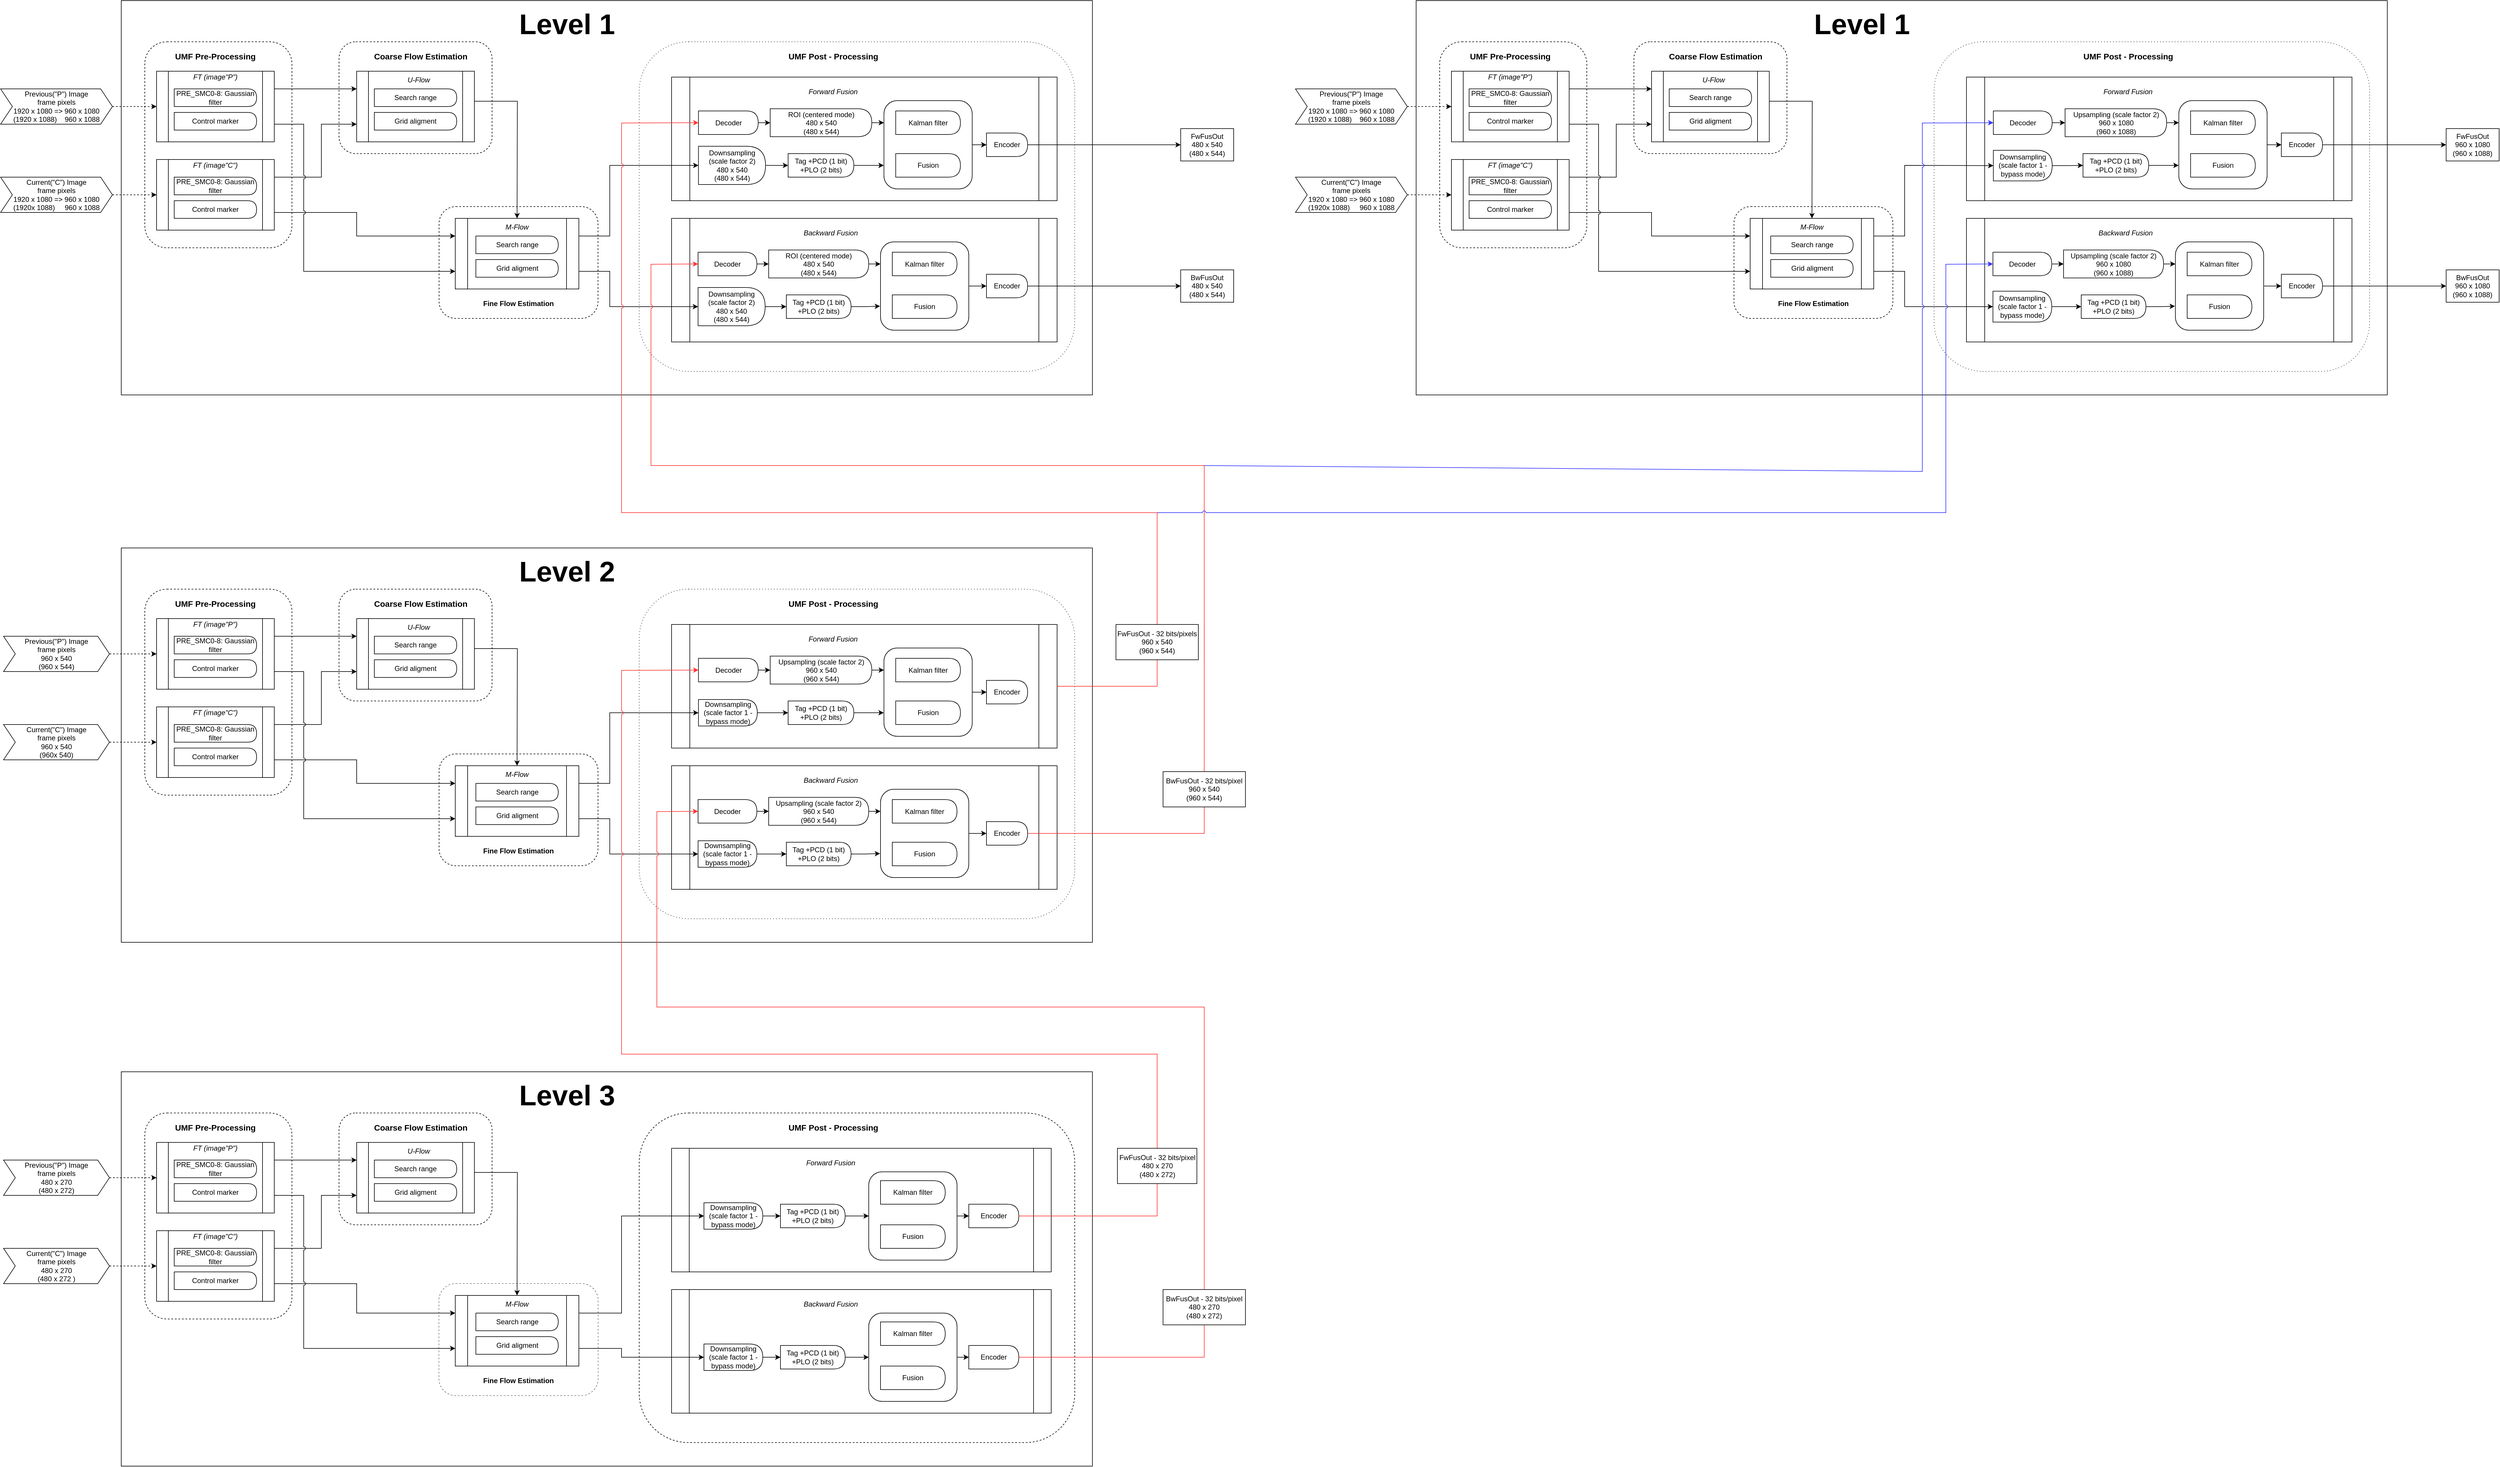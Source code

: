 <mxfile version="20.3.0" type="device"><diagram id="kT-lbYlgcSt3l-tvFOTI" name="Page-1"><mxGraphModel dx="2272" dy="2014" grid="1" gridSize="10" guides="1" tooltips="1" connect="1" arrows="1" fold="1" page="1" pageScale="1" pageWidth="850" pageHeight="1100" math="0" shadow="0"><root><mxCell id="0"/><mxCell id="1" parent="0"/><mxCell id="ZIBCkH7jy3ZieuSex1am-188" value="" style="group" vertex="1" connectable="0" parent="1"><mxGeometry x="-40" y="830" width="1850" height="670" as="geometry"/></mxCell><mxCell id="6Pal0x5g4GNASZhpdopN-1" value="&lt;font style=&quot;font-size: 12px;&quot;&gt;Previous(&quot;P&quot;) Image&lt;br&gt;frame pixels&lt;br&gt;480 x 270&lt;br&gt;(480 x 272)&lt;br&gt;&lt;/font&gt;" style="shape=step;perimeter=stepPerimeter;whiteSpace=wrap;html=1;fixedSize=1;" parent="ZIBCkH7jy3ZieuSex1am-188" vertex="1"><mxGeometry y="150" width="180" height="60" as="geometry"/></mxCell><mxCell id="6Pal0x5g4GNASZhpdopN-2" value="&lt;font style=&quot;font-size: 12px;&quot;&gt;Current(&quot;C&quot;) Image&lt;br&gt;frame pixels&lt;br&gt;480 x 270&lt;br&gt;(480 x 272 )&lt;br&gt;&lt;/font&gt;" style="shape=step;perimeter=stepPerimeter;whiteSpace=wrap;html=1;fixedSize=1;" parent="ZIBCkH7jy3ZieuSex1am-188" vertex="1"><mxGeometry y="300" width="180" height="60" as="geometry"/></mxCell><mxCell id="6Pal0x5g4GNASZhpdopN-4" value="" style="rounded=0;whiteSpace=wrap;html=1;fontSize=12;" parent="ZIBCkH7jy3ZieuSex1am-188" vertex="1"><mxGeometry x="200" width="1650" height="670" as="geometry"/></mxCell><mxCell id="6Pal0x5g4GNASZhpdopN-7" value="" style="rounded=1;whiteSpace=wrap;html=1;fontSize=12;dashed=1;" parent="ZIBCkH7jy3ZieuSex1am-188" vertex="1"><mxGeometry x="240" y="70" width="250" height="350" as="geometry"/></mxCell><mxCell id="6Pal0x5g4GNASZhpdopN-14" value="&lt;b&gt;&lt;font style=&quot;font-size: 14px;&quot;&gt;UMF Pre-Processing&lt;/font&gt;&lt;/b&gt;" style="text;html=1;strokeColor=none;fillColor=none;align=center;verticalAlign=middle;whiteSpace=wrap;rounded=0;fontSize=12;" parent="ZIBCkH7jy3ZieuSex1am-188" vertex="1"><mxGeometry x="270" y="80" width="180" height="30" as="geometry"/></mxCell><mxCell id="6Pal0x5g4GNASZhpdopN-32" value="" style="group" parent="ZIBCkH7jy3ZieuSex1am-188" vertex="1" connectable="0"><mxGeometry x="260" y="270" width="200" height="120" as="geometry"/></mxCell><mxCell id="6Pal0x5g4GNASZhpdopN-26" value="" style="shape=process;whiteSpace=wrap;html=1;backgroundOutline=1;fontSize=12;" parent="6Pal0x5g4GNASZhpdopN-32" vertex="1"><mxGeometry width="200" height="120" as="geometry"/></mxCell><mxCell id="6Pal0x5g4GNASZhpdopN-27" value="PRE_SMC0-8: Gaussian filter" style="shape=delay;whiteSpace=wrap;html=1;fontSize=12;" parent="6Pal0x5g4GNASZhpdopN-32" vertex="1"><mxGeometry x="30" y="30" width="140" height="30" as="geometry"/></mxCell><mxCell id="6Pal0x5g4GNASZhpdopN-28" value="Control marker" style="shape=delay;whiteSpace=wrap;html=1;fontSize=12;" parent="6Pal0x5g4GNASZhpdopN-32" vertex="1"><mxGeometry x="30" y="70" width="140" height="30" as="geometry"/></mxCell><mxCell id="6Pal0x5g4GNASZhpdopN-29" value="&lt;i&gt;FT (image&quot;C&quot;)&lt;/i&gt;" style="text;html=1;strokeColor=none;fillColor=none;align=center;verticalAlign=middle;whiteSpace=wrap;rounded=0;fontSize=12;" parent="6Pal0x5g4GNASZhpdopN-32" vertex="1"><mxGeometry x="35" width="130" height="20" as="geometry"/></mxCell><mxCell id="6Pal0x5g4GNASZhpdopN-33" value="" style="group" parent="ZIBCkH7jy3ZieuSex1am-188" vertex="1" connectable="0"><mxGeometry x="260" y="120" width="200" height="120" as="geometry"/></mxCell><mxCell id="6Pal0x5g4GNASZhpdopN-8" value="" style="shape=process;whiteSpace=wrap;html=1;backgroundOutline=1;fontSize=12;" parent="6Pal0x5g4GNASZhpdopN-33" vertex="1"><mxGeometry width="200" height="120" as="geometry"/></mxCell><mxCell id="6Pal0x5g4GNASZhpdopN-18" value="PRE_SMC0-8: Gaussian filter" style="shape=delay;whiteSpace=wrap;html=1;fontSize=12;" parent="6Pal0x5g4GNASZhpdopN-33" vertex="1"><mxGeometry x="30" y="30" width="140" height="30" as="geometry"/></mxCell><mxCell id="6Pal0x5g4GNASZhpdopN-19" value="Control marker" style="shape=delay;whiteSpace=wrap;html=1;fontSize=12;" parent="6Pal0x5g4GNASZhpdopN-33" vertex="1"><mxGeometry x="30" y="70" width="140" height="30" as="geometry"/></mxCell><mxCell id="6Pal0x5g4GNASZhpdopN-21" value="&lt;i&gt;FT (image&quot;P&quot;)&lt;/i&gt;" style="text;html=1;strokeColor=none;fillColor=none;align=center;verticalAlign=middle;whiteSpace=wrap;rounded=0;fontSize=12;" parent="6Pal0x5g4GNASZhpdopN-33" vertex="1"><mxGeometry x="35" width="130" height="20" as="geometry"/></mxCell><mxCell id="6Pal0x5g4GNASZhpdopN-34" style="edgeStyle=orthogonalEdgeStyle;rounded=0;orthogonalLoop=1;jettySize=auto;html=1;dashed=1;fontSize=12;" parent="ZIBCkH7jy3ZieuSex1am-188" source="6Pal0x5g4GNASZhpdopN-1" target="6Pal0x5g4GNASZhpdopN-8" edge="1"><mxGeometry relative="1" as="geometry"/></mxCell><mxCell id="6Pal0x5g4GNASZhpdopN-35" style="edgeStyle=orthogonalEdgeStyle;rounded=0;orthogonalLoop=1;jettySize=auto;html=1;dashed=1;fontSize=12;" parent="ZIBCkH7jy3ZieuSex1am-188" source="6Pal0x5g4GNASZhpdopN-2" target="6Pal0x5g4GNASZhpdopN-26" edge="1"><mxGeometry relative="1" as="geometry"/></mxCell><mxCell id="6Pal0x5g4GNASZhpdopN-36" value="&lt;font style=&quot;font-size: 48px;&quot;&gt;&lt;b&gt;Level 3&lt;/b&gt;&lt;/font&gt;" style="text;html=1;strokeColor=none;fillColor=none;align=center;verticalAlign=middle;whiteSpace=wrap;rounded=0;fontSize=12;" parent="ZIBCkH7jy3ZieuSex1am-188" vertex="1"><mxGeometry x="850" y="20" width="215" height="40" as="geometry"/></mxCell><mxCell id="6Pal0x5g4GNASZhpdopN-71" value="" style="group;rounded=0;dashed=1;strokeColor=none;" parent="ZIBCkH7jy3ZieuSex1am-188" vertex="1" connectable="0"><mxGeometry x="570" y="70" width="260" height="190" as="geometry"/></mxCell><mxCell id="6Pal0x5g4GNASZhpdopN-41" value="" style="rounded=1;whiteSpace=wrap;html=1;fontSize=12;dashed=1;" parent="6Pal0x5g4GNASZhpdopN-71" vertex="1"><mxGeometry width="260" height="190" as="geometry"/></mxCell><mxCell id="6Pal0x5g4GNASZhpdopN-42" value="&lt;b&gt;&lt;font style=&quot;font-size: 14px;&quot;&gt;Coarse Flow Estimation&lt;/font&gt;&lt;/b&gt;" style="text;html=1;strokeColor=none;fillColor=none;align=center;verticalAlign=middle;whiteSpace=wrap;rounded=0;fontSize=12;" parent="6Pal0x5g4GNASZhpdopN-71" vertex="1"><mxGeometry x="58" y="10" width="162" height="30" as="geometry"/></mxCell><mxCell id="6Pal0x5g4GNASZhpdopN-43" value="" style="shape=process;whiteSpace=wrap;html=1;backgroundOutline=1;fontSize=12;container=0;" parent="6Pal0x5g4GNASZhpdopN-71" vertex="1"><mxGeometry x="30" y="50" width="200" height="120" as="geometry"/></mxCell><mxCell id="6Pal0x5g4GNASZhpdopN-45" value="Search range" style="shape=delay;whiteSpace=wrap;html=1;fontSize=12;container=0;" parent="6Pal0x5g4GNASZhpdopN-71" vertex="1"><mxGeometry x="60" y="80" width="140" height="30" as="geometry"><mxRectangle x="65" y="80" width="110" height="30" as="alternateBounds"/></mxGeometry></mxCell><mxCell id="6Pal0x5g4GNASZhpdopN-46" value="Grid aligment" style="shape=delay;whiteSpace=wrap;html=1;fontSize=12;" parent="6Pal0x5g4GNASZhpdopN-71" vertex="1"><mxGeometry x="60" y="120" width="140" height="30" as="geometry"/></mxCell><mxCell id="6Pal0x5g4GNASZhpdopN-44" value="&lt;i&gt;U-Flow&lt;/i&gt;" style="text;html=1;strokeColor=none;fillColor=none;align=center;verticalAlign=middle;whiteSpace=wrap;rounded=0;fontSize=12;" parent="6Pal0x5g4GNASZhpdopN-71" vertex="1"><mxGeometry x="102.5" y="50" width="65" height="30" as="geometry"/></mxCell><mxCell id="6Pal0x5g4GNASZhpdopN-47" value="" style="endArrow=classic;html=1;rounded=0;fontSize=12;exitX=1;exitY=0.25;exitDx=0;exitDy=0;entryX=0;entryY=0.25;entryDx=0;entryDy=0;" parent="ZIBCkH7jy3ZieuSex1am-188" source="6Pal0x5g4GNASZhpdopN-8" target="6Pal0x5g4GNASZhpdopN-43" edge="1"><mxGeometry width="50" height="50" relative="1" as="geometry"><mxPoint x="510" y="180" as="sourcePoint"/><mxPoint x="560" y="130" as="targetPoint"/></mxGeometry></mxCell><mxCell id="6Pal0x5g4GNASZhpdopN-48" value="" style="endArrow=classic;html=1;rounded=0;fontSize=12;exitX=1;exitY=0.25;exitDx=0;exitDy=0;entryX=0;entryY=0.75;entryDx=0;entryDy=0;" parent="ZIBCkH7jy3ZieuSex1am-188" source="6Pal0x5g4GNASZhpdopN-26" target="6Pal0x5g4GNASZhpdopN-43" edge="1"><mxGeometry width="50" height="50" relative="1" as="geometry"><mxPoint x="570" y="220" as="sourcePoint"/><mxPoint x="620" y="170" as="targetPoint"/><Array as="points"><mxPoint x="540" y="300"/><mxPoint x="540" y="210"/></Array></mxGeometry></mxCell><mxCell id="6Pal0x5g4GNASZhpdopN-73" value="" style="group;strokeColor=default;rounded=1;dashed=1;" parent="ZIBCkH7jy3ZieuSex1am-188" vertex="1" connectable="0"><mxGeometry x="740" y="360" width="270" height="190" as="geometry"/></mxCell><mxCell id="6Pal0x5g4GNASZhpdopN-58" value="" style="rounded=1;whiteSpace=wrap;html=1;fontSize=12;strokeColor=none;" parent="6Pal0x5g4GNASZhpdopN-73" vertex="1"><mxGeometry width="270" height="190" as="geometry"/></mxCell><mxCell id="6Pal0x5g4GNASZhpdopN-59" value="&lt;b&gt;Fine Flow Estimation&lt;/b&gt;" style="text;html=1;strokeColor=none;fillColor=none;align=center;verticalAlign=middle;whiteSpace=wrap;rounded=0;fontSize=12;" parent="6Pal0x5g4GNASZhpdopN-73" vertex="1"><mxGeometry x="65" y="150" width="140" height="30" as="geometry"/></mxCell><mxCell id="6Pal0x5g4GNASZhpdopN-60" value="" style="shape=process;whiteSpace=wrap;html=1;backgroundOutline=1;fontSize=12;" parent="6Pal0x5g4GNASZhpdopN-73" vertex="1"><mxGeometry x="27.5" y="20" width="210" height="120" as="geometry"/></mxCell><mxCell id="6Pal0x5g4GNASZhpdopN-61" value="&lt;i&gt;M-Flow&lt;/i&gt;" style="text;html=1;strokeColor=none;fillColor=none;align=center;verticalAlign=middle;whiteSpace=wrap;rounded=0;fontSize=12;" parent="6Pal0x5g4GNASZhpdopN-73" vertex="1"><mxGeometry x="100" y="20" width="65" height="30" as="geometry"/></mxCell><mxCell id="6Pal0x5g4GNASZhpdopN-62" value="Search range" style="shape=delay;whiteSpace=wrap;html=1;fontSize=12;" parent="6Pal0x5g4GNASZhpdopN-73" vertex="1"><mxGeometry x="62.5" y="50" width="140" height="30" as="geometry"/></mxCell><mxCell id="6Pal0x5g4GNASZhpdopN-63" value="Grid aligment" style="shape=delay;whiteSpace=wrap;html=1;fontSize=12;" parent="6Pal0x5g4GNASZhpdopN-73" vertex="1"><mxGeometry x="62.5" y="90" width="140" height="30" as="geometry"/></mxCell><mxCell id="6Pal0x5g4GNASZhpdopN-74" value="" style="endArrow=classic;html=1;rounded=0;fontSize=12;entryX=0;entryY=0.25;entryDx=0;entryDy=0;exitX=1;exitY=0.75;exitDx=0;exitDy=0;" parent="ZIBCkH7jy3ZieuSex1am-188" source="6Pal0x5g4GNASZhpdopN-26" target="6Pal0x5g4GNASZhpdopN-60" edge="1"><mxGeometry width="50" height="50" relative="1" as="geometry"><mxPoint x="570" y="320" as="sourcePoint"/><mxPoint x="620" y="270" as="targetPoint"/><Array as="points"><mxPoint x="600" y="360"/><mxPoint x="600" y="410"/></Array></mxGeometry></mxCell><mxCell id="6Pal0x5g4GNASZhpdopN-75" value="" style="endArrow=classic;html=1;rounded=0;fontSize=12;entryX=0;entryY=0.75;entryDx=0;entryDy=0;exitX=1;exitY=0.75;exitDx=0;exitDy=0;verticalAlign=middle;sketch=0;shadow=0;jumpStyle=arc;" parent="ZIBCkH7jy3ZieuSex1am-188" source="6Pal0x5g4GNASZhpdopN-8" target="6Pal0x5g4GNASZhpdopN-60" edge="1"><mxGeometry width="50" height="50" relative="1" as="geometry"><mxPoint x="570" y="320" as="sourcePoint"/><mxPoint x="620" y="270" as="targetPoint"/><Array as="points"><mxPoint x="470" y="210"/><mxPoint x="510" y="210"/><mxPoint x="510" y="470"/></Array></mxGeometry></mxCell><mxCell id="6Pal0x5g4GNASZhpdopN-76" value="" style="endArrow=classic;html=1;rounded=0;shadow=0;sketch=0;fontSize=12;jumpStyle=arc;entryX=0.5;entryY=0;entryDx=0;entryDy=0;exitX=0.998;exitY=0.425;exitDx=0;exitDy=0;exitPerimeter=0;" parent="ZIBCkH7jy3ZieuSex1am-188" source="6Pal0x5g4GNASZhpdopN-43" target="6Pal0x5g4GNASZhpdopN-61" edge="1"><mxGeometry width="50" height="50" relative="1" as="geometry"><mxPoint x="570" y="320" as="sourcePoint"/><mxPoint x="620" y="270" as="targetPoint"/><Array as="points"><mxPoint x="873" y="171"/></Array></mxGeometry></mxCell><mxCell id="6Pal0x5g4GNASZhpdopN-77" value="" style="rounded=1;whiteSpace=wrap;html=1;fontSize=12;dashed=1;" parent="ZIBCkH7jy3ZieuSex1am-188" vertex="1"><mxGeometry x="1080" y="70" width="740" height="560" as="geometry"/></mxCell><mxCell id="6Pal0x5g4GNASZhpdopN-78" value="&lt;b&gt;&lt;font style=&quot;font-size: 14px;&quot;&gt;UMF Post - Processing&lt;/font&gt;&lt;/b&gt;" style="text;html=1;strokeColor=none;fillColor=none;align=center;verticalAlign=middle;whiteSpace=wrap;rounded=0;fontSize=12;" parent="ZIBCkH7jy3ZieuSex1am-188" vertex="1"><mxGeometry x="1330" y="80" width="160" height="30" as="geometry"/></mxCell><mxCell id="ZIBCkH7jy3ZieuSex1am-9" value="" style="shape=process;whiteSpace=wrap;html=1;backgroundOutline=1;fontSize=12;size=0.047;" vertex="1" parent="ZIBCkH7jy3ZieuSex1am-188"><mxGeometry x="1135" y="370" width="645" height="210" as="geometry"/></mxCell><mxCell id="ZIBCkH7jy3ZieuSex1am-11" value="Downsampling (scale factor 1 - bypass mode)" style="shape=delay;whiteSpace=wrap;html=1;fontSize=12;" vertex="1" parent="ZIBCkH7jy3ZieuSex1am-188"><mxGeometry x="1190" y="462.5" width="100" height="45" as="geometry"/></mxCell><mxCell id="ZIBCkH7jy3ZieuSex1am-12" style="edgeStyle=orthogonalEdgeStyle;rounded=0;orthogonalLoop=1;jettySize=auto;html=1;entryX=0;entryY=0.5;entryDx=0;entryDy=0;" edge="1" parent="ZIBCkH7jy3ZieuSex1am-188" source="ZIBCkH7jy3ZieuSex1am-13" target="ZIBCkH7jy3ZieuSex1am-14"><mxGeometry relative="1" as="geometry"><mxPoint x="1470" y="520" as="targetPoint"/></mxGeometry></mxCell><mxCell id="ZIBCkH7jy3ZieuSex1am-13" value="Tag +PCD (1 bit) +PLO (2 bits)" style="shape=delay;whiteSpace=wrap;html=1;fontSize=12;" vertex="1" parent="ZIBCkH7jy3ZieuSex1am-188"><mxGeometry x="1320" y="465" width="110" height="40" as="geometry"/></mxCell><mxCell id="ZIBCkH7jy3ZieuSex1am-14" value="" style="rounded=1;whiteSpace=wrap;html=1;fontSize=12;" vertex="1" parent="ZIBCkH7jy3ZieuSex1am-188"><mxGeometry x="1470" y="410" width="150" height="150" as="geometry"/></mxCell><mxCell id="ZIBCkH7jy3ZieuSex1am-15" value="Kalman filter" style="shape=delay;whiteSpace=wrap;html=1;fontSize=12;" vertex="1" parent="ZIBCkH7jy3ZieuSex1am-188"><mxGeometry x="1490" y="425" width="110" height="40" as="geometry"/></mxCell><mxCell id="ZIBCkH7jy3ZieuSex1am-16" value="Fusion" style="shape=delay;whiteSpace=wrap;html=1;fontSize=12;" vertex="1" parent="ZIBCkH7jy3ZieuSex1am-188"><mxGeometry x="1490" y="500" width="110" height="40" as="geometry"/></mxCell><mxCell id="ZIBCkH7jy3ZieuSex1am-17" value="&lt;font style=&quot;font-size: 12px;&quot;&gt;&lt;i&gt;Backward Fusion&lt;/i&gt;&lt;/font&gt;" style="text;html=1;strokeColor=none;fillColor=none;align=center;verticalAlign=middle;whiteSpace=wrap;rounded=0;fontSize=12;" vertex="1" parent="ZIBCkH7jy3ZieuSex1am-188"><mxGeometry x="1352.5" y="380" width="105" height="30" as="geometry"/></mxCell><mxCell id="ZIBCkH7jy3ZieuSex1am-19" value="" style="endArrow=classic;html=1;rounded=0;shadow=0;sketch=0;fontSize=14;jumpStyle=arc;exitX=1;exitY=0.5;exitDx=0;exitDy=0;entryX=0;entryY=0.5;entryDx=0;entryDy=0;" edge="1" parent="ZIBCkH7jy3ZieuSex1am-188" source="ZIBCkH7jy3ZieuSex1am-11" target="ZIBCkH7jy3ZieuSex1am-13"><mxGeometry width="50" height="50" relative="1" as="geometry"><mxPoint x="1380" y="455" as="sourcePoint"/><mxPoint x="1430" y="405" as="targetPoint"/></mxGeometry></mxCell><mxCell id="ZIBCkH7jy3ZieuSex1am-21" value="" style="endArrow=classic;html=1;rounded=0;entryX=0;entryY=0.5;entryDx=0;entryDy=0;exitX=1;exitY=0.75;exitDx=0;exitDy=0;" edge="1" parent="ZIBCkH7jy3ZieuSex1am-188" source="6Pal0x5g4GNASZhpdopN-60" target="ZIBCkH7jy3ZieuSex1am-11"><mxGeometry width="50" height="50" relative="1" as="geometry"><mxPoint x="1070" y="380" as="sourcePoint"/><mxPoint x="1120" y="330" as="targetPoint"/><Array as="points"><mxPoint x="1050" y="470"/><mxPoint x="1050" y="485"/></Array></mxGeometry></mxCell><mxCell id="ZIBCkH7jy3ZieuSex1am-24" value="Encoder" style="shape=delay;whiteSpace=wrap;html=1;direction=east;" vertex="1" parent="ZIBCkH7jy3ZieuSex1am-188"><mxGeometry x="1640" y="465" width="85" height="40" as="geometry"/></mxCell><mxCell id="ZIBCkH7jy3ZieuSex1am-28" value="" style="endArrow=classic;html=1;rounded=0;entryX=0;entryY=0.5;entryDx=0;entryDy=0;exitX=1;exitY=0.5;exitDx=0;exitDy=0;" edge="1" parent="ZIBCkH7jy3ZieuSex1am-188" source="ZIBCkH7jy3ZieuSex1am-14" target="ZIBCkH7jy3ZieuSex1am-24"><mxGeometry width="50" height="50" relative="1" as="geometry"><mxPoint x="1610" y="481.25" as="sourcePoint"/><mxPoint x="1630" y="481.25" as="targetPoint"/></mxGeometry></mxCell><mxCell id="ZIBCkH7jy3ZieuSex1am-42" value="" style="group" vertex="1" connectable="0" parent="ZIBCkH7jy3ZieuSex1am-188"><mxGeometry x="1135" y="130" width="645" height="210" as="geometry"/></mxCell><mxCell id="6Pal0x5g4GNASZhpdopN-79" value="" style="shape=process;whiteSpace=wrap;html=1;backgroundOutline=1;fontSize=12;size=0.047;" parent="ZIBCkH7jy3ZieuSex1am-42" vertex="1"><mxGeometry width="645" height="210" as="geometry"/></mxCell><mxCell id="ZIBCkH7jy3ZieuSex1am-355" style="edgeStyle=orthogonalEdgeStyle;rounded=0;orthogonalLoop=1;jettySize=auto;html=1;entryX=0;entryY=0.5;entryDx=0;entryDy=0;" edge="1" parent="ZIBCkH7jy3ZieuSex1am-42" source="6Pal0x5g4GNASZhpdopN-81" target="ZIBCkH7jy3ZieuSex1am-41"><mxGeometry relative="1" as="geometry"/></mxCell><mxCell id="6Pal0x5g4GNASZhpdopN-81" value="Downsampling (scale factor 1 - bypass mode)" style="shape=delay;whiteSpace=wrap;html=1;fontSize=12;" parent="ZIBCkH7jy3ZieuSex1am-42" vertex="1"><mxGeometry x="55" y="92.5" width="100" height="45" as="geometry"/></mxCell><mxCell id="ZIBCkH7jy3ZieuSex1am-368" value="" style="edgeStyle=orthogonalEdgeStyle;rounded=0;jumpStyle=arc;orthogonalLoop=1;jettySize=auto;html=1;" edge="1" parent="ZIBCkH7jy3ZieuSex1am-42" source="6Pal0x5g4GNASZhpdopN-88" target="ZIBCkH7jy3ZieuSex1am-23"><mxGeometry relative="1" as="geometry"/></mxCell><mxCell id="6Pal0x5g4GNASZhpdopN-88" value="" style="rounded=1;whiteSpace=wrap;html=1;fontSize=12;" parent="ZIBCkH7jy3ZieuSex1am-42" vertex="1"><mxGeometry x="335" y="40" width="150" height="150" as="geometry"/></mxCell><mxCell id="6Pal0x5g4GNASZhpdopN-89" value="Kalman filter" style="shape=delay;whiteSpace=wrap;html=1;fontSize=12;" parent="ZIBCkH7jy3ZieuSex1am-42" vertex="1"><mxGeometry x="355" y="55" width="110" height="40" as="geometry"/></mxCell><mxCell id="6Pal0x5g4GNASZhpdopN-90" value="Fusion" style="shape=delay;whiteSpace=wrap;html=1;fontSize=12;" parent="ZIBCkH7jy3ZieuSex1am-42" vertex="1"><mxGeometry x="355" y="130" width="110" height="40" as="geometry"/></mxCell><mxCell id="6Pal0x5g4GNASZhpdopN-94" value="&lt;font style=&quot;font-size: 12px;&quot;&gt;&lt;i&gt;Forward Fusion&lt;/i&gt;&lt;/font&gt;" style="text;html=1;strokeColor=none;fillColor=none;align=center;verticalAlign=middle;whiteSpace=wrap;rounded=0;fontSize=12;" parent="ZIBCkH7jy3ZieuSex1am-42" vertex="1"><mxGeometry x="217.5" y="10" width="105" height="30" as="geometry"/></mxCell><mxCell id="ZIBCkH7jy3ZieuSex1am-23" value="Encoder" style="shape=delay;whiteSpace=wrap;html=1;direction=east;" vertex="1" parent="ZIBCkH7jy3ZieuSex1am-42"><mxGeometry x="505" y="95" width="85" height="40" as="geometry"/></mxCell><mxCell id="ZIBCkH7jy3ZieuSex1am-26" value="" style="endArrow=classic;html=1;rounded=0;entryX=0;entryY=0.5;entryDx=0;entryDy=0;exitX=1;exitY=0.5;exitDx=0;exitDy=0;" edge="1" parent="ZIBCkH7jy3ZieuSex1am-42" source="6Pal0x5g4GNASZhpdopN-88" target="ZIBCkH7jy3ZieuSex1am-23"><mxGeometry width="50" height="50" relative="1" as="geometry"><mxPoint x="475" y="115" as="sourcePoint"/><mxPoint x="335" y="100" as="targetPoint"/></mxGeometry></mxCell><mxCell id="ZIBCkH7jy3ZieuSex1am-39" style="edgeStyle=orthogonalEdgeStyle;rounded=0;orthogonalLoop=1;jettySize=auto;html=1;entryX=0;entryY=0.5;entryDx=0;entryDy=0;" edge="1" source="ZIBCkH7jy3ZieuSex1am-41" parent="ZIBCkH7jy3ZieuSex1am-42" target="6Pal0x5g4GNASZhpdopN-88"><mxGeometry relative="1" as="geometry"><mxPoint x="335" y="150" as="targetPoint"/></mxGeometry></mxCell><mxCell id="ZIBCkH7jy3ZieuSex1am-41" value="Tag +PCD (1 bit) +PLO (2 bits)" style="shape=delay;whiteSpace=wrap;html=1;fontSize=12;" vertex="1" parent="ZIBCkH7jy3ZieuSex1am-42"><mxGeometry x="185" y="95" width="110" height="40" as="geometry"/></mxCell><mxCell id="ZIBCkH7jy3ZieuSex1am-22" value="" style="endArrow=classic;html=1;rounded=0;entryX=0;entryY=0.5;entryDx=0;entryDy=0;exitX=1;exitY=0.25;exitDx=0;exitDy=0;" edge="1" parent="ZIBCkH7jy3ZieuSex1am-188" source="6Pal0x5g4GNASZhpdopN-60" target="6Pal0x5g4GNASZhpdopN-81"><mxGeometry width="50" height="50" relative="1" as="geometry"><mxPoint x="1070" y="380" as="sourcePoint"/><mxPoint x="1120" y="330" as="targetPoint"/><Array as="points"><mxPoint x="1050" y="410"/><mxPoint x="1050" y="245"/></Array></mxGeometry></mxCell><mxCell id="ZIBCkH7jy3ZieuSex1am-189" value="" style="group" vertex="1" connectable="0" parent="1"><mxGeometry x="-40" y="-60" width="1850" height="670" as="geometry"/></mxCell><mxCell id="ZIBCkH7jy3ZieuSex1am-190" value="&lt;font style=&quot;font-size: 12px;&quot;&gt;Previous(&quot;P&quot;) Image&lt;br&gt;frame pixels&lt;br&gt;960 x 540&lt;br&gt;(960 x 544)&lt;br&gt;&lt;/font&gt;" style="shape=step;perimeter=stepPerimeter;whiteSpace=wrap;html=1;fixedSize=1;" vertex="1" parent="ZIBCkH7jy3ZieuSex1am-189"><mxGeometry y="150" width="180" height="60" as="geometry"/></mxCell><mxCell id="ZIBCkH7jy3ZieuSex1am-191" value="&lt;font style=&quot;font-size: 12px;&quot;&gt;Current(&quot;C&quot;) Image&lt;br&gt;frame pixels&lt;br&gt;960 x 540&lt;br&gt;(960x 540)&lt;br&gt;&lt;/font&gt;" style="shape=step;perimeter=stepPerimeter;whiteSpace=wrap;html=1;fixedSize=1;" vertex="1" parent="ZIBCkH7jy3ZieuSex1am-189"><mxGeometry y="300" width="180" height="60" as="geometry"/></mxCell><mxCell id="ZIBCkH7jy3ZieuSex1am-192" value="" style="rounded=0;whiteSpace=wrap;html=1;fontSize=12;" vertex="1" parent="ZIBCkH7jy3ZieuSex1am-189"><mxGeometry x="200" width="1650" height="670" as="geometry"/></mxCell><mxCell id="ZIBCkH7jy3ZieuSex1am-193" value="" style="rounded=1;whiteSpace=wrap;html=1;fontSize=12;dashed=1;" vertex="1" parent="ZIBCkH7jy3ZieuSex1am-189"><mxGeometry x="240" y="70" width="250" height="350" as="geometry"/></mxCell><mxCell id="ZIBCkH7jy3ZieuSex1am-194" value="&lt;b&gt;&lt;font style=&quot;font-size: 14px;&quot;&gt;UMF Pre-Processing&lt;/font&gt;&lt;/b&gt;" style="text;html=1;strokeColor=none;fillColor=none;align=center;verticalAlign=middle;whiteSpace=wrap;rounded=0;fontSize=12;" vertex="1" parent="ZIBCkH7jy3ZieuSex1am-189"><mxGeometry x="270" y="80" width="180" height="30" as="geometry"/></mxCell><mxCell id="ZIBCkH7jy3ZieuSex1am-195" value="" style="group" vertex="1" connectable="0" parent="ZIBCkH7jy3ZieuSex1am-189"><mxGeometry x="260" y="270" width="200" height="120" as="geometry"/></mxCell><mxCell id="ZIBCkH7jy3ZieuSex1am-196" value="" style="shape=process;whiteSpace=wrap;html=1;backgroundOutline=1;fontSize=12;" vertex="1" parent="ZIBCkH7jy3ZieuSex1am-195"><mxGeometry width="200" height="120" as="geometry"/></mxCell><mxCell id="ZIBCkH7jy3ZieuSex1am-197" value="PRE_SMC0-8: Gaussian filter" style="shape=delay;whiteSpace=wrap;html=1;fontSize=12;" vertex="1" parent="ZIBCkH7jy3ZieuSex1am-195"><mxGeometry x="30" y="30" width="140" height="30" as="geometry"/></mxCell><mxCell id="ZIBCkH7jy3ZieuSex1am-198" value="Control marker" style="shape=delay;whiteSpace=wrap;html=1;fontSize=12;" vertex="1" parent="ZIBCkH7jy3ZieuSex1am-195"><mxGeometry x="30" y="70" width="140" height="30" as="geometry"/></mxCell><mxCell id="ZIBCkH7jy3ZieuSex1am-199" value="&lt;i&gt;FT (image&quot;C&quot;)&lt;/i&gt;" style="text;html=1;strokeColor=none;fillColor=none;align=center;verticalAlign=middle;whiteSpace=wrap;rounded=0;fontSize=12;" vertex="1" parent="ZIBCkH7jy3ZieuSex1am-195"><mxGeometry x="35" width="130" height="20" as="geometry"/></mxCell><mxCell id="ZIBCkH7jy3ZieuSex1am-200" value="" style="group" vertex="1" connectable="0" parent="ZIBCkH7jy3ZieuSex1am-189"><mxGeometry x="260" y="120" width="200" height="120" as="geometry"/></mxCell><mxCell id="ZIBCkH7jy3ZieuSex1am-201" value="" style="shape=process;whiteSpace=wrap;html=1;backgroundOutline=1;fontSize=12;" vertex="1" parent="ZIBCkH7jy3ZieuSex1am-200"><mxGeometry width="200" height="120" as="geometry"/></mxCell><mxCell id="ZIBCkH7jy3ZieuSex1am-202" value="PRE_SMC0-8: Gaussian filter" style="shape=delay;whiteSpace=wrap;html=1;fontSize=12;" vertex="1" parent="ZIBCkH7jy3ZieuSex1am-200"><mxGeometry x="30" y="30" width="140" height="30" as="geometry"/></mxCell><mxCell id="ZIBCkH7jy3ZieuSex1am-203" value="Control marker" style="shape=delay;whiteSpace=wrap;html=1;fontSize=12;" vertex="1" parent="ZIBCkH7jy3ZieuSex1am-200"><mxGeometry x="30" y="70" width="140" height="30" as="geometry"/></mxCell><mxCell id="ZIBCkH7jy3ZieuSex1am-204" value="&lt;i&gt;FT (image&quot;P&quot;)&lt;/i&gt;" style="text;html=1;strokeColor=none;fillColor=none;align=center;verticalAlign=middle;whiteSpace=wrap;rounded=0;fontSize=12;" vertex="1" parent="ZIBCkH7jy3ZieuSex1am-200"><mxGeometry x="35" width="130" height="20" as="geometry"/></mxCell><mxCell id="ZIBCkH7jy3ZieuSex1am-205" style="edgeStyle=orthogonalEdgeStyle;rounded=0;orthogonalLoop=1;jettySize=auto;html=1;dashed=1;fontSize=12;" edge="1" parent="ZIBCkH7jy3ZieuSex1am-189" source="ZIBCkH7jy3ZieuSex1am-190" target="ZIBCkH7jy3ZieuSex1am-201"><mxGeometry relative="1" as="geometry"/></mxCell><mxCell id="ZIBCkH7jy3ZieuSex1am-206" style="edgeStyle=orthogonalEdgeStyle;rounded=0;orthogonalLoop=1;jettySize=auto;html=1;dashed=1;fontSize=12;" edge="1" parent="ZIBCkH7jy3ZieuSex1am-189" source="ZIBCkH7jy3ZieuSex1am-191" target="ZIBCkH7jy3ZieuSex1am-196"><mxGeometry relative="1" as="geometry"/></mxCell><mxCell id="ZIBCkH7jy3ZieuSex1am-207" value="&lt;font style=&quot;font-size: 48px;&quot;&gt;&lt;b&gt;Level 2&lt;/b&gt;&lt;/font&gt;" style="text;html=1;strokeColor=none;fillColor=none;align=center;verticalAlign=middle;whiteSpace=wrap;rounded=0;fontSize=12;" vertex="1" parent="ZIBCkH7jy3ZieuSex1am-189"><mxGeometry x="850" y="20" width="215" height="40" as="geometry"/></mxCell><mxCell id="ZIBCkH7jy3ZieuSex1am-208" value="" style="group" vertex="1" connectable="0" parent="ZIBCkH7jy3ZieuSex1am-189"><mxGeometry x="570" y="70" width="260" height="190" as="geometry"/></mxCell><mxCell id="ZIBCkH7jy3ZieuSex1am-209" value="" style="rounded=1;whiteSpace=wrap;html=1;fontSize=12;dashed=1;" vertex="1" parent="ZIBCkH7jy3ZieuSex1am-208"><mxGeometry width="260" height="190" as="geometry"/></mxCell><mxCell id="ZIBCkH7jy3ZieuSex1am-210" value="&lt;b&gt;&lt;font style=&quot;font-size: 14px;&quot;&gt;Coarse Flow Estimation&lt;/font&gt;&lt;/b&gt;" style="text;html=1;strokeColor=none;fillColor=none;align=center;verticalAlign=middle;whiteSpace=wrap;rounded=0;fontSize=12;" vertex="1" parent="ZIBCkH7jy3ZieuSex1am-208"><mxGeometry x="58" y="10" width="162" height="30" as="geometry"/></mxCell><mxCell id="ZIBCkH7jy3ZieuSex1am-211" value="" style="shape=process;whiteSpace=wrap;html=1;backgroundOutline=1;fontSize=12;container=0;" vertex="1" parent="ZIBCkH7jy3ZieuSex1am-208"><mxGeometry x="30" y="50" width="200" height="120" as="geometry"/></mxCell><mxCell id="ZIBCkH7jy3ZieuSex1am-212" value="Search range" style="shape=delay;whiteSpace=wrap;html=1;fontSize=12;container=0;" vertex="1" parent="ZIBCkH7jy3ZieuSex1am-208"><mxGeometry x="60" y="80" width="140" height="30" as="geometry"><mxRectangle x="65" y="80" width="110" height="30" as="alternateBounds"/></mxGeometry></mxCell><mxCell id="ZIBCkH7jy3ZieuSex1am-213" value="Grid aligment" style="shape=delay;whiteSpace=wrap;html=1;fontSize=12;" vertex="1" parent="ZIBCkH7jy3ZieuSex1am-208"><mxGeometry x="60" y="120" width="140" height="30" as="geometry"/></mxCell><mxCell id="ZIBCkH7jy3ZieuSex1am-214" value="&lt;i&gt;U-Flow&lt;/i&gt;" style="text;html=1;strokeColor=none;fillColor=none;align=center;verticalAlign=middle;whiteSpace=wrap;rounded=0;fontSize=12;" vertex="1" parent="ZIBCkH7jy3ZieuSex1am-208"><mxGeometry x="102.5" y="50" width="65" height="30" as="geometry"/></mxCell><mxCell id="ZIBCkH7jy3ZieuSex1am-215" value="" style="endArrow=classic;html=1;rounded=0;fontSize=12;exitX=1;exitY=0.25;exitDx=0;exitDy=0;entryX=0;entryY=0.25;entryDx=0;entryDy=0;" edge="1" parent="ZIBCkH7jy3ZieuSex1am-189" source="ZIBCkH7jy3ZieuSex1am-201" target="ZIBCkH7jy3ZieuSex1am-211"><mxGeometry width="50" height="50" relative="1" as="geometry"><mxPoint x="510" y="180" as="sourcePoint"/><mxPoint x="560" y="130" as="targetPoint"/></mxGeometry></mxCell><mxCell id="ZIBCkH7jy3ZieuSex1am-216" value="" style="endArrow=classic;html=1;rounded=0;fontSize=12;exitX=1;exitY=0.25;exitDx=0;exitDy=0;entryX=0;entryY=0.75;entryDx=0;entryDy=0;" edge="1" parent="ZIBCkH7jy3ZieuSex1am-189" source="ZIBCkH7jy3ZieuSex1am-196" target="ZIBCkH7jy3ZieuSex1am-211"><mxGeometry width="50" height="50" relative="1" as="geometry"><mxPoint x="570" y="220" as="sourcePoint"/><mxPoint x="620" y="170" as="targetPoint"/><Array as="points"><mxPoint x="540" y="300"/><mxPoint x="540" y="210"/></Array></mxGeometry></mxCell><mxCell id="ZIBCkH7jy3ZieuSex1am-227" value="" style="rounded=1;whiteSpace=wrap;html=1;fontSize=12;dashed=1;dashPattern=1 4;" vertex="1" parent="ZIBCkH7jy3ZieuSex1am-189"><mxGeometry x="1080" y="70" width="740" height="560" as="geometry"/></mxCell><mxCell id="ZIBCkH7jy3ZieuSex1am-228" value="&lt;b&gt;&lt;font style=&quot;font-size: 14px;&quot;&gt;UMF Post - Processing&lt;/font&gt;&lt;/b&gt;" style="text;html=1;strokeColor=none;fillColor=none;align=center;verticalAlign=middle;whiteSpace=wrap;rounded=0;fontSize=12;" vertex="1" parent="ZIBCkH7jy3ZieuSex1am-189"><mxGeometry x="1330" y="80" width="160" height="30" as="geometry"/></mxCell><mxCell id="ZIBCkH7jy3ZieuSex1am-229" style="edgeStyle=orthogonalEdgeStyle;rounded=0;orthogonalLoop=1;jettySize=auto;html=1;" edge="1" parent="ZIBCkH7jy3ZieuSex1am-189" source="ZIBCkH7jy3ZieuSex1am-230"><mxGeometry relative="1" as="geometry"><mxPoint x="1470" y="280" as="targetPoint"/></mxGeometry></mxCell><mxCell id="ZIBCkH7jy3ZieuSex1am-230" value="Tag +PCD (1 bit) +PLO (2 bits)" style="shape=delay;whiteSpace=wrap;html=1;fontSize=12;" vertex="1" parent="ZIBCkH7jy3ZieuSex1am-189"><mxGeometry x="1320" y="260" width="110" height="40" as="geometry"/></mxCell><mxCell id="ZIBCkH7jy3ZieuSex1am-231" value="" style="endArrow=classic;html=1;rounded=0;shadow=0;sketch=0;fontSize=14;jumpStyle=arc;exitX=1;exitY=0.5;exitDx=0;exitDy=0;entryX=0;entryY=0.5;entryDx=0;entryDy=0;" edge="1" parent="ZIBCkH7jy3ZieuSex1am-189" source="ZIBCkH7jy3ZieuSex1am-251" target="ZIBCkH7jy3ZieuSex1am-230"><mxGeometry width="50" height="50" relative="1" as="geometry"><mxPoint x="1380" y="250" as="sourcePoint"/><mxPoint x="1430" y="200" as="targetPoint"/></mxGeometry></mxCell><mxCell id="ZIBCkH7jy3ZieuSex1am-232" value="" style="shape=process;whiteSpace=wrap;html=1;backgroundOutline=1;fontSize=12;size=0.047;" vertex="1" parent="ZIBCkH7jy3ZieuSex1am-189"><mxGeometry x="1135" y="370" width="655" height="210" as="geometry"/></mxCell><mxCell id="ZIBCkH7jy3ZieuSex1am-233" value="Upsampling (scale factor 2)&lt;br&gt;960 x 540&lt;br&gt;(960 x 544)" style="shape=delay;whiteSpace=wrap;html=1;fontSize=12;align=center;" vertex="1" parent="ZIBCkH7jy3ZieuSex1am-189"><mxGeometry x="1300" y="423.75" width="170" height="47.5" as="geometry"/></mxCell><mxCell id="ZIBCkH7jy3ZieuSex1am-234" value="Downsampling (scale factor 1 - bypass mode)" style="shape=delay;whiteSpace=wrap;html=1;fontSize=12;" vertex="1" parent="ZIBCkH7jy3ZieuSex1am-189"><mxGeometry x="1180" y="497.5" width="100" height="45" as="geometry"/></mxCell><mxCell id="ZIBCkH7jy3ZieuSex1am-235" style="edgeStyle=orthogonalEdgeStyle;rounded=0;orthogonalLoop=1;jettySize=auto;html=1;entryX=-0.005;entryY=0.728;entryDx=0;entryDy=0;entryPerimeter=0;exitX=1;exitY=0.5;exitDx=0;exitDy=0;" edge="1" parent="ZIBCkH7jy3ZieuSex1am-189" source="ZIBCkH7jy3ZieuSex1am-236" target="ZIBCkH7jy3ZieuSex1am-237"><mxGeometry relative="1" as="geometry"><mxPoint x="1470" y="520" as="targetPoint"/></mxGeometry></mxCell><mxCell id="ZIBCkH7jy3ZieuSex1am-236" value="Tag +PCD (1 bit) +PLO (2 bits)" style="shape=delay;whiteSpace=wrap;html=1;fontSize=12;" vertex="1" parent="ZIBCkH7jy3ZieuSex1am-189"><mxGeometry x="1330" y="500" width="110" height="40" as="geometry"/></mxCell><mxCell id="ZIBCkH7jy3ZieuSex1am-237" value="" style="rounded=1;whiteSpace=wrap;html=1;fontSize=12;" vertex="1" parent="ZIBCkH7jy3ZieuSex1am-189"><mxGeometry x="1490" y="410" width="150" height="150" as="geometry"/></mxCell><mxCell id="ZIBCkH7jy3ZieuSex1am-238" value="Kalman filter" style="shape=delay;whiteSpace=wrap;html=1;fontSize=12;" vertex="1" parent="ZIBCkH7jy3ZieuSex1am-189"><mxGeometry x="1510" y="427.5" width="110" height="40" as="geometry"/></mxCell><mxCell id="ZIBCkH7jy3ZieuSex1am-239" value="Fusion" style="shape=delay;whiteSpace=wrap;html=1;fontSize=12;" vertex="1" parent="ZIBCkH7jy3ZieuSex1am-189"><mxGeometry x="1510" y="500" width="110" height="40" as="geometry"/></mxCell><mxCell id="ZIBCkH7jy3ZieuSex1am-240" value="&lt;font style=&quot;font-size: 12px;&quot;&gt;&lt;i&gt;Backward Fusion&lt;/i&gt;&lt;/font&gt;" style="text;html=1;strokeColor=none;fillColor=none;align=center;verticalAlign=middle;whiteSpace=wrap;rounded=0;fontSize=12;" vertex="1" parent="ZIBCkH7jy3ZieuSex1am-189"><mxGeometry x="1352.5" y="380" width="105" height="30" as="geometry"/></mxCell><mxCell id="ZIBCkH7jy3ZieuSex1am-241" value="" style="endArrow=classic;html=1;rounded=0;shadow=0;sketch=0;fontSize=14;jumpStyle=arc;exitX=1;exitY=0.5;exitDx=0;exitDy=0;entryX=0;entryY=0.25;entryDx=0;entryDy=0;" edge="1" parent="ZIBCkH7jy3ZieuSex1am-189" source="ZIBCkH7jy3ZieuSex1am-233" target="ZIBCkH7jy3ZieuSex1am-237"><mxGeometry width="50" height="50" relative="1" as="geometry"><mxPoint x="1380" y="490" as="sourcePoint"/><mxPoint x="1430" y="440" as="targetPoint"/></mxGeometry></mxCell><mxCell id="ZIBCkH7jy3ZieuSex1am-242" value="" style="endArrow=classic;html=1;rounded=0;shadow=0;sketch=0;fontSize=14;jumpStyle=arc;exitX=1;exitY=0.5;exitDx=0;exitDy=0;entryX=0;entryY=0.5;entryDx=0;entryDy=0;" edge="1" parent="ZIBCkH7jy3ZieuSex1am-189" source="ZIBCkH7jy3ZieuSex1am-234" target="ZIBCkH7jy3ZieuSex1am-236"><mxGeometry width="50" height="50" relative="1" as="geometry"><mxPoint x="1380" y="490" as="sourcePoint"/><mxPoint x="1430" y="440" as="targetPoint"/></mxGeometry></mxCell><mxCell id="ZIBCkH7jy3ZieuSex1am-245" value="Encoder" style="shape=delay;whiteSpace=wrap;html=1;direction=east;" vertex="1" parent="ZIBCkH7jy3ZieuSex1am-189"><mxGeometry x="1670" y="465" width="70" height="40" as="geometry"/></mxCell><mxCell id="ZIBCkH7jy3ZieuSex1am-246" value="" style="endArrow=classic;html=1;rounded=0;entryX=0;entryY=0.5;entryDx=0;entryDy=0;exitX=1;exitY=0.5;exitDx=0;exitDy=0;" edge="1" parent="ZIBCkH7jy3ZieuSex1am-189" source="ZIBCkH7jy3ZieuSex1am-237" target="ZIBCkH7jy3ZieuSex1am-245"><mxGeometry width="50" height="50" relative="1" as="geometry"><mxPoint x="1610" y="480" as="sourcePoint"/><mxPoint x="1630" y="481.25" as="targetPoint"/></mxGeometry></mxCell><mxCell id="ZIBCkH7jy3ZieuSex1am-217" value="" style="group;strokeColor=none;" vertex="1" connectable="0" parent="ZIBCkH7jy3ZieuSex1am-189"><mxGeometry x="740" y="350" width="270" height="190" as="geometry"/></mxCell><mxCell id="ZIBCkH7jy3ZieuSex1am-218" value="" style="rounded=1;whiteSpace=wrap;html=1;fontSize=12;dashed=1;" vertex="1" parent="ZIBCkH7jy3ZieuSex1am-217"><mxGeometry width="270" height="190" as="geometry"/></mxCell><mxCell id="ZIBCkH7jy3ZieuSex1am-219" value="&lt;b&gt;Fine Flow Estimation&lt;/b&gt;" style="text;html=1;strokeColor=none;fillColor=none;align=center;verticalAlign=middle;whiteSpace=wrap;rounded=0;fontSize=12;" vertex="1" parent="ZIBCkH7jy3ZieuSex1am-217"><mxGeometry x="65" y="150" width="140" height="30" as="geometry"/></mxCell><mxCell id="ZIBCkH7jy3ZieuSex1am-220" value="" style="shape=process;whiteSpace=wrap;html=1;backgroundOutline=1;fontSize=12;" vertex="1" parent="ZIBCkH7jy3ZieuSex1am-217"><mxGeometry x="27.5" y="20" width="210" height="120" as="geometry"/></mxCell><mxCell id="ZIBCkH7jy3ZieuSex1am-221" value="&lt;i&gt;M-Flow&lt;/i&gt;" style="text;html=1;strokeColor=none;fillColor=none;align=center;verticalAlign=middle;whiteSpace=wrap;rounded=0;fontSize=12;" vertex="1" parent="ZIBCkH7jy3ZieuSex1am-217"><mxGeometry x="100" y="20" width="65" height="30" as="geometry"/></mxCell><mxCell id="ZIBCkH7jy3ZieuSex1am-222" value="Search range" style="shape=delay;whiteSpace=wrap;html=1;fontSize=12;" vertex="1" parent="ZIBCkH7jy3ZieuSex1am-217"><mxGeometry x="62.5" y="50" width="140" height="30" as="geometry"/></mxCell><mxCell id="ZIBCkH7jy3ZieuSex1am-223" value="Grid aligment" style="shape=delay;whiteSpace=wrap;html=1;fontSize=12;" vertex="1" parent="ZIBCkH7jy3ZieuSex1am-217"><mxGeometry x="62.5" y="90" width="140" height="30" as="geometry"/></mxCell><mxCell id="ZIBCkH7jy3ZieuSex1am-226" value="" style="endArrow=classic;html=1;rounded=0;shadow=0;sketch=0;fontSize=12;jumpStyle=arc;entryX=0.5;entryY=0;entryDx=0;entryDy=0;exitX=0.998;exitY=0.425;exitDx=0;exitDy=0;exitPerimeter=0;" edge="1" parent="ZIBCkH7jy3ZieuSex1am-189" source="ZIBCkH7jy3ZieuSex1am-211" target="ZIBCkH7jy3ZieuSex1am-221"><mxGeometry width="50" height="50" relative="1" as="geometry"><mxPoint x="570" y="320" as="sourcePoint"/><mxPoint x="620" y="270" as="targetPoint"/><Array as="points"><mxPoint x="873" y="171"/></Array></mxGeometry></mxCell><mxCell id="ZIBCkH7jy3ZieuSex1am-224" value="" style="endArrow=classic;html=1;rounded=0;fontSize=12;entryX=0;entryY=0.25;entryDx=0;entryDy=0;exitX=1;exitY=0.75;exitDx=0;exitDy=0;" edge="1" parent="ZIBCkH7jy3ZieuSex1am-189" source="ZIBCkH7jy3ZieuSex1am-196" target="ZIBCkH7jy3ZieuSex1am-220"><mxGeometry width="50" height="50" relative="1" as="geometry"><mxPoint x="570" y="320" as="sourcePoint"/><mxPoint x="620" y="270" as="targetPoint"/><Array as="points"><mxPoint x="600" y="360"/><mxPoint x="600" y="400"/></Array></mxGeometry></mxCell><mxCell id="ZIBCkH7jy3ZieuSex1am-225" value="" style="endArrow=classic;html=1;rounded=0;fontSize=12;entryX=0;entryY=0.75;entryDx=0;entryDy=0;exitX=1;exitY=0.75;exitDx=0;exitDy=0;verticalAlign=middle;sketch=0;shadow=0;jumpStyle=arc;" edge="1" parent="ZIBCkH7jy3ZieuSex1am-189" source="ZIBCkH7jy3ZieuSex1am-201" target="ZIBCkH7jy3ZieuSex1am-220"><mxGeometry width="50" height="50" relative="1" as="geometry"><mxPoint x="570" y="320" as="sourcePoint"/><mxPoint x="620" y="270" as="targetPoint"/><Array as="points"><mxPoint x="470" y="210"/><mxPoint x="510" y="210"/><mxPoint x="510" y="460"/></Array></mxGeometry></mxCell><mxCell id="ZIBCkH7jy3ZieuSex1am-248" value="" style="group" vertex="1" connectable="0" parent="ZIBCkH7jy3ZieuSex1am-189"><mxGeometry x="1135" y="130" width="655" height="210" as="geometry"/></mxCell><mxCell id="ZIBCkH7jy3ZieuSex1am-249" value="" style="shape=process;whiteSpace=wrap;html=1;backgroundOutline=1;fontSize=12;size=0.047;" vertex="1" parent="ZIBCkH7jy3ZieuSex1am-248"><mxGeometry width="655" height="210" as="geometry"/></mxCell><mxCell id="ZIBCkH7jy3ZieuSex1am-250" value="Upsampling (scale factor 2)&lt;br&gt;960 x 540&lt;br&gt;(960 x 544)" style="shape=delay;whiteSpace=wrap;html=1;fontSize=12;" vertex="1" parent="ZIBCkH7jy3ZieuSex1am-248"><mxGeometry x="167.558" y="53.75" width="172.636" height="47.5" as="geometry"/></mxCell><mxCell id="ZIBCkH7jy3ZieuSex1am-356" style="edgeStyle=orthogonalEdgeStyle;rounded=0;orthogonalLoop=1;jettySize=auto;html=1;entryX=0;entryY=0.5;entryDx=0;entryDy=0;" edge="1" parent="ZIBCkH7jy3ZieuSex1am-248" source="ZIBCkH7jy3ZieuSex1am-251" target="ZIBCkH7jy3ZieuSex1am-261"><mxGeometry relative="1" as="geometry"/></mxCell><mxCell id="ZIBCkH7jy3ZieuSex1am-251" value="Downsampling&lt;br&gt;(scale factor 1 - bypass mode)" style="shape=delay;whiteSpace=wrap;html=1;fontSize=12;" vertex="1" parent="ZIBCkH7jy3ZieuSex1am-248"><mxGeometry x="45.698" y="127.5" width="100" height="45" as="geometry"/></mxCell><mxCell id="ZIBCkH7jy3ZieuSex1am-367" value="" style="edgeStyle=orthogonalEdgeStyle;rounded=0;jumpStyle=arc;orthogonalLoop=1;jettySize=auto;html=1;" edge="1" parent="ZIBCkH7jy3ZieuSex1am-248" source="ZIBCkH7jy3ZieuSex1am-252" target="ZIBCkH7jy3ZieuSex1am-256"><mxGeometry relative="1" as="geometry"/></mxCell><mxCell id="ZIBCkH7jy3ZieuSex1am-252" value="" style="rounded=1;whiteSpace=wrap;html=1;fontSize=12;" vertex="1" parent="ZIBCkH7jy3ZieuSex1am-248"><mxGeometry x="360.814" y="40" width="150" height="150" as="geometry"/></mxCell><mxCell id="ZIBCkH7jy3ZieuSex1am-253" value="Kalman filter" style="shape=delay;whiteSpace=wrap;html=1;fontSize=12;" vertex="1" parent="ZIBCkH7jy3ZieuSex1am-248"><mxGeometry x="380.814" y="57.5" width="110" height="40" as="geometry"/></mxCell><mxCell id="ZIBCkH7jy3ZieuSex1am-254" value="Fusion" style="shape=delay;whiteSpace=wrap;html=1;fontSize=12;" vertex="1" parent="ZIBCkH7jy3ZieuSex1am-248"><mxGeometry x="380.814" y="130" width="110" height="40" as="geometry"/></mxCell><mxCell id="ZIBCkH7jy3ZieuSex1am-255" value="&lt;font style=&quot;font-size: 12px;&quot;&gt;&lt;i&gt;Forward Fusion&lt;/i&gt;&lt;/font&gt;" style="text;html=1;strokeColor=none;fillColor=none;align=center;verticalAlign=middle;whiteSpace=wrap;rounded=0;fontSize=12;" vertex="1" parent="ZIBCkH7jy3ZieuSex1am-248"><mxGeometry x="220.872" y="10" width="106.628" height="30" as="geometry"/></mxCell><mxCell id="ZIBCkH7jy3ZieuSex1am-256" value="Encoder" style="shape=delay;whiteSpace=wrap;html=1;direction=east;" vertex="1" parent="ZIBCkH7jy3ZieuSex1am-248"><mxGeometry x="535" y="95" width="70" height="40" as="geometry"/></mxCell><mxCell id="ZIBCkH7jy3ZieuSex1am-258" value="" style="endArrow=classic;html=1;rounded=0;entryX=0;entryY=0.5;entryDx=0;entryDy=0;exitX=1;exitY=0.5;exitDx=0;exitDy=0;" edge="1" parent="ZIBCkH7jy3ZieuSex1am-248" target="ZIBCkH7jy3ZieuSex1am-256" source="ZIBCkH7jy3ZieuSex1am-252"><mxGeometry width="50" height="50" relative="1" as="geometry"><mxPoint x="502.674" y="115" as="sourcePoint"/><mxPoint x="360.504" y="100" as="targetPoint"/></mxGeometry></mxCell><mxCell id="ZIBCkH7jy3ZieuSex1am-261" value="Tag +PCD (1 bit) +PLO (2 bits)" style="shape=delay;whiteSpace=wrap;html=1;fontSize=12;" vertex="1" parent="ZIBCkH7jy3ZieuSex1am-248"><mxGeometry x="198.023" y="130" width="111.705" height="40" as="geometry"/></mxCell><mxCell id="ZIBCkH7jy3ZieuSex1am-262" value="" style="endArrow=classic;html=1;rounded=0;shadow=0;sketch=0;fontSize=14;jumpStyle=arc;exitX=1;exitY=0.5;exitDx=0;exitDy=0;entryX=0;entryY=0.25;entryDx=0;entryDy=0;" edge="1" parent="ZIBCkH7jy3ZieuSex1am-248" source="ZIBCkH7jy3ZieuSex1am-250" target="ZIBCkH7jy3ZieuSex1am-252"><mxGeometry width="50" height="50" relative="1" as="geometry"><mxPoint x="1360.775" y="1060" as="sourcePoint"/><mxPoint x="1411.55" y="1010" as="targetPoint"/></mxGeometry></mxCell><mxCell id="ZIBCkH7jy3ZieuSex1am-359" value="Decoder" style="shape=delay;whiteSpace=wrap;html=1;fontSize=12;" vertex="1" parent="ZIBCkH7jy3ZieuSex1am-248"><mxGeometry x="45.698" y="57.5" width="101.55" height="40" as="geometry"/></mxCell><mxCell id="ZIBCkH7jy3ZieuSex1am-362" value="" style="endArrow=classic;html=1;rounded=0;exitX=1;exitY=0.5;exitDx=0;exitDy=0;entryX=0;entryY=0.5;entryDx=0;entryDy=0;" edge="1" parent="ZIBCkH7jy3ZieuSex1am-248" source="ZIBCkH7jy3ZieuSex1am-359" target="ZIBCkH7jy3ZieuSex1am-250"><mxGeometry width="50" height="50" relative="1" as="geometry"><mxPoint x="198.023" y="270" as="sourcePoint"/><mxPoint x="248.798" y="220" as="targetPoint"/></mxGeometry></mxCell><mxCell id="ZIBCkH7jy3ZieuSex1am-370" value="" style="endArrow=classic;html=1;rounded=0;jumpStyle=arc;" edge="1" parent="ZIBCkH7jy3ZieuSex1am-248"><mxGeometry width="50" height="50" relative="1" as="geometry"><mxPoint x="309.729" y="150" as="sourcePoint"/><mxPoint x="360.504" y="150" as="targetPoint"/></mxGeometry></mxCell><mxCell id="ZIBCkH7jy3ZieuSex1am-244" value="" style="endArrow=classic;html=1;rounded=0;entryX=0;entryY=0.5;entryDx=0;entryDy=0;exitX=1;exitY=0.25;exitDx=0;exitDy=0;" edge="1" parent="ZIBCkH7jy3ZieuSex1am-189" source="ZIBCkH7jy3ZieuSex1am-220" target="ZIBCkH7jy3ZieuSex1am-251"><mxGeometry width="50" height="50" relative="1" as="geometry"><mxPoint x="1070" y="380" as="sourcePoint"/><mxPoint x="1120" y="330" as="targetPoint"/><Array as="points"><mxPoint x="1030" y="400"/><mxPoint x="1030" y="280"/></Array></mxGeometry></mxCell><mxCell id="ZIBCkH7jy3ZieuSex1am-360" value="Decoder" style="shape=delay;whiteSpace=wrap;html=1;fontSize=12;" vertex="1" parent="ZIBCkH7jy3ZieuSex1am-189"><mxGeometry x="1180" y="427.5" width="100" height="40" as="geometry"/></mxCell><mxCell id="ZIBCkH7jy3ZieuSex1am-361" value="" style="endArrow=classic;html=1;rounded=0;exitX=1;exitY=0.5;exitDx=0;exitDy=0;entryX=0;entryY=0.5;entryDx=0;entryDy=0;" edge="1" parent="ZIBCkH7jy3ZieuSex1am-189" source="ZIBCkH7jy3ZieuSex1am-360" target="ZIBCkH7jy3ZieuSex1am-233"><mxGeometry width="50" height="50" relative="1" as="geometry"><mxPoint x="1330" y="400" as="sourcePoint"/><mxPoint x="1380" y="350" as="targetPoint"/></mxGeometry></mxCell><mxCell id="ZIBCkH7jy3ZieuSex1am-243" value="" style="endArrow=classic;html=1;rounded=0;entryX=0;entryY=0.5;entryDx=0;entryDy=0;exitX=1;exitY=0.75;exitDx=0;exitDy=0;" edge="1" parent="ZIBCkH7jy3ZieuSex1am-189" source="ZIBCkH7jy3ZieuSex1am-220" target="ZIBCkH7jy3ZieuSex1am-234"><mxGeometry width="50" height="50" relative="1" as="geometry"><mxPoint x="1070" y="380" as="sourcePoint"/><mxPoint x="1120" y="330" as="targetPoint"/><Array as="points"><mxPoint x="1030" y="460"/><mxPoint x="1030" y="520"/></Array></mxGeometry></mxCell><mxCell id="ZIBCkH7jy3ZieuSex1am-363" value="" style="endArrow=classic;html=1;rounded=0;exitX=1;exitY=0.5;exitDx=0;exitDy=0;entryX=0;entryY=0.5;entryDx=0;entryDy=0;jumpStyle=arc;fillColor=#e51400;strokeColor=#FF3333;" edge="1" parent="1" source="ZIBCkH7jy3ZieuSex1am-24" target="ZIBCkH7jy3ZieuSex1am-360"><mxGeometry width="50" height="50" relative="1" as="geometry"><mxPoint x="1170" y="1010" as="sourcePoint"/><mxPoint x="1220" y="960" as="targetPoint"/><Array as="points"><mxPoint x="2000" y="1315"/><mxPoint x="2000" y="720"/><mxPoint x="1070" y="720"/><mxPoint x="1070" y="388"/></Array></mxGeometry></mxCell><mxCell id="ZIBCkH7jy3ZieuSex1am-364" value="" style="endArrow=classic;html=1;rounded=0;jumpStyle=arc;exitX=1;exitY=0.5;exitDx=0;exitDy=0;entryX=0;entryY=0.5;entryDx=0;entryDy=0;strokeColor=#FF3333;" edge="1" parent="1" source="ZIBCkH7jy3ZieuSex1am-23" target="ZIBCkH7jy3ZieuSex1am-359"><mxGeometry width="50" height="50" relative="1" as="geometry"><mxPoint x="1320" y="730" as="sourcePoint"/><mxPoint x="1370" y="680" as="targetPoint"/><Array as="points"><mxPoint x="1920" y="1075"/><mxPoint x="1920" y="800"/><mxPoint x="1010" y="800"/><mxPoint x="1010" y="148"/></Array></mxGeometry></mxCell><mxCell id="ZIBCkH7jy3ZieuSex1am-372" value="" style="group" vertex="1" connectable="0" parent="1"><mxGeometry x="-40" y="-990" width="1850" height="670" as="geometry"/></mxCell><mxCell id="ZIBCkH7jy3ZieuSex1am-373" value="&lt;font style=&quot;font-size: 12px;&quot;&gt;Previous(&quot;P&quot;) Image&lt;br&gt;frame pixels&lt;br&gt;1920 x 1080 =&amp;gt; 960 x 1080&lt;br&gt;(1920 x 1088)&amp;nbsp; &amp;nbsp; 960 x 1088&lt;br&gt;&lt;/font&gt;" style="shape=step;perimeter=stepPerimeter;whiteSpace=wrap;html=1;fixedSize=1;" vertex="1" parent="ZIBCkH7jy3ZieuSex1am-372"><mxGeometry x="-5" y="150" width="190" height="60" as="geometry"/></mxCell><mxCell id="ZIBCkH7jy3ZieuSex1am-374" value="&lt;font style=&quot;font-size: 12px;&quot;&gt;Current(&quot;C&quot;) Image&lt;br&gt;frame pixels&lt;br&gt;1920 x 1080 =&amp;gt; 960 x 1080&lt;br&gt;(1920x 1088)&amp;nbsp; &amp;nbsp; &amp;nbsp;960 x 1088&lt;br&gt;&lt;/font&gt;" style="shape=step;perimeter=stepPerimeter;whiteSpace=wrap;html=1;fixedSize=1;" vertex="1" parent="ZIBCkH7jy3ZieuSex1am-372"><mxGeometry x="-5" y="300" width="190" height="60" as="geometry"/></mxCell><mxCell id="ZIBCkH7jy3ZieuSex1am-375" value="" style="rounded=0;whiteSpace=wrap;html=1;fontSize=12;" vertex="1" parent="ZIBCkH7jy3ZieuSex1am-372"><mxGeometry x="200" width="1650" height="670" as="geometry"/></mxCell><mxCell id="ZIBCkH7jy3ZieuSex1am-376" value="" style="rounded=1;whiteSpace=wrap;html=1;fontSize=12;dashed=1;" vertex="1" parent="ZIBCkH7jy3ZieuSex1am-372"><mxGeometry x="240" y="70" width="250" height="350" as="geometry"/></mxCell><mxCell id="ZIBCkH7jy3ZieuSex1am-377" value="&lt;b&gt;&lt;font style=&quot;font-size: 14px;&quot;&gt;UMF Pre-Processing&lt;/font&gt;&lt;/b&gt;" style="text;html=1;strokeColor=none;fillColor=none;align=center;verticalAlign=middle;whiteSpace=wrap;rounded=0;fontSize=12;" vertex="1" parent="ZIBCkH7jy3ZieuSex1am-372"><mxGeometry x="270" y="80" width="180" height="30" as="geometry"/></mxCell><mxCell id="ZIBCkH7jy3ZieuSex1am-378" value="" style="group" vertex="1" connectable="0" parent="ZIBCkH7jy3ZieuSex1am-372"><mxGeometry x="260" y="270" width="200" height="120" as="geometry"/></mxCell><mxCell id="ZIBCkH7jy3ZieuSex1am-379" value="" style="shape=process;whiteSpace=wrap;html=1;backgroundOutline=1;fontSize=12;" vertex="1" parent="ZIBCkH7jy3ZieuSex1am-378"><mxGeometry width="200" height="120" as="geometry"/></mxCell><mxCell id="ZIBCkH7jy3ZieuSex1am-380" value="PRE_SMC0-8: Gaussian filter" style="shape=delay;whiteSpace=wrap;html=1;fontSize=12;" vertex="1" parent="ZIBCkH7jy3ZieuSex1am-378"><mxGeometry x="30" y="30" width="140" height="30" as="geometry"/></mxCell><mxCell id="ZIBCkH7jy3ZieuSex1am-381" value="Control marker" style="shape=delay;whiteSpace=wrap;html=1;fontSize=12;" vertex="1" parent="ZIBCkH7jy3ZieuSex1am-378"><mxGeometry x="30" y="70" width="140" height="30" as="geometry"/></mxCell><mxCell id="ZIBCkH7jy3ZieuSex1am-382" value="&lt;i&gt;FT (image&quot;C&quot;)&lt;/i&gt;" style="text;html=1;strokeColor=none;fillColor=none;align=center;verticalAlign=middle;whiteSpace=wrap;rounded=0;fontSize=12;" vertex="1" parent="ZIBCkH7jy3ZieuSex1am-378"><mxGeometry x="35" width="130" height="20" as="geometry"/></mxCell><mxCell id="ZIBCkH7jy3ZieuSex1am-383" value="" style="group" vertex="1" connectable="0" parent="ZIBCkH7jy3ZieuSex1am-372"><mxGeometry x="260" y="120" width="200" height="120" as="geometry"/></mxCell><mxCell id="ZIBCkH7jy3ZieuSex1am-384" value="" style="shape=process;whiteSpace=wrap;html=1;backgroundOutline=1;fontSize=12;" vertex="1" parent="ZIBCkH7jy3ZieuSex1am-383"><mxGeometry width="200" height="120" as="geometry"/></mxCell><mxCell id="ZIBCkH7jy3ZieuSex1am-385" value="PRE_SMC0-8: Gaussian filter" style="shape=delay;whiteSpace=wrap;html=1;fontSize=12;" vertex="1" parent="ZIBCkH7jy3ZieuSex1am-383"><mxGeometry x="30" y="30" width="140" height="30" as="geometry"/></mxCell><mxCell id="ZIBCkH7jy3ZieuSex1am-386" value="Control marker" style="shape=delay;whiteSpace=wrap;html=1;fontSize=12;" vertex="1" parent="ZIBCkH7jy3ZieuSex1am-383"><mxGeometry x="30" y="70" width="140" height="30" as="geometry"/></mxCell><mxCell id="ZIBCkH7jy3ZieuSex1am-387" value="&lt;i&gt;FT (image&quot;P&quot;)&lt;/i&gt;" style="text;html=1;strokeColor=none;fillColor=none;align=center;verticalAlign=middle;whiteSpace=wrap;rounded=0;fontSize=12;" vertex="1" parent="ZIBCkH7jy3ZieuSex1am-383"><mxGeometry x="35" width="130" height="20" as="geometry"/></mxCell><mxCell id="ZIBCkH7jy3ZieuSex1am-388" style="edgeStyle=orthogonalEdgeStyle;rounded=0;orthogonalLoop=1;jettySize=auto;html=1;dashed=1;fontSize=12;" edge="1" parent="ZIBCkH7jy3ZieuSex1am-372" source="ZIBCkH7jy3ZieuSex1am-373" target="ZIBCkH7jy3ZieuSex1am-384"><mxGeometry relative="1" as="geometry"/></mxCell><mxCell id="ZIBCkH7jy3ZieuSex1am-389" style="edgeStyle=orthogonalEdgeStyle;rounded=0;orthogonalLoop=1;jettySize=auto;html=1;dashed=1;fontSize=12;" edge="1" parent="ZIBCkH7jy3ZieuSex1am-372" source="ZIBCkH7jy3ZieuSex1am-374" target="ZIBCkH7jy3ZieuSex1am-379"><mxGeometry relative="1" as="geometry"/></mxCell><mxCell id="ZIBCkH7jy3ZieuSex1am-390" value="&lt;font style=&quot;font-size: 48px;&quot;&gt;&lt;b&gt;Level 1&lt;/b&gt;&lt;/font&gt;" style="text;html=1;strokeColor=none;fillColor=none;align=center;verticalAlign=middle;whiteSpace=wrap;rounded=0;fontSize=12;" vertex="1" parent="ZIBCkH7jy3ZieuSex1am-372"><mxGeometry x="850" y="20" width="215" height="40" as="geometry"/></mxCell><mxCell id="ZIBCkH7jy3ZieuSex1am-391" value="" style="group" vertex="1" connectable="0" parent="ZIBCkH7jy3ZieuSex1am-372"><mxGeometry x="570" y="70" width="260" height="190" as="geometry"/></mxCell><mxCell id="ZIBCkH7jy3ZieuSex1am-392" value="" style="rounded=1;whiteSpace=wrap;html=1;fontSize=12;dashed=1;" vertex="1" parent="ZIBCkH7jy3ZieuSex1am-391"><mxGeometry width="260" height="190" as="geometry"/></mxCell><mxCell id="ZIBCkH7jy3ZieuSex1am-393" value="&lt;b&gt;&lt;font style=&quot;font-size: 14px;&quot;&gt;Coarse Flow Estimation&lt;/font&gt;&lt;/b&gt;" style="text;html=1;strokeColor=none;fillColor=none;align=center;verticalAlign=middle;whiteSpace=wrap;rounded=0;fontSize=12;" vertex="1" parent="ZIBCkH7jy3ZieuSex1am-391"><mxGeometry x="58" y="10" width="162" height="30" as="geometry"/></mxCell><mxCell id="ZIBCkH7jy3ZieuSex1am-394" value="" style="shape=process;whiteSpace=wrap;html=1;backgroundOutline=1;fontSize=12;container=0;" vertex="1" parent="ZIBCkH7jy3ZieuSex1am-391"><mxGeometry x="30" y="50" width="200" height="120" as="geometry"/></mxCell><mxCell id="ZIBCkH7jy3ZieuSex1am-395" value="Search range" style="shape=delay;whiteSpace=wrap;html=1;fontSize=12;container=0;" vertex="1" parent="ZIBCkH7jy3ZieuSex1am-391"><mxGeometry x="60" y="80" width="140" height="30" as="geometry"><mxRectangle x="65" y="80" width="110" height="30" as="alternateBounds"/></mxGeometry></mxCell><mxCell id="ZIBCkH7jy3ZieuSex1am-396" value="Grid aligment" style="shape=delay;whiteSpace=wrap;html=1;fontSize=12;" vertex="1" parent="ZIBCkH7jy3ZieuSex1am-391"><mxGeometry x="60" y="120" width="140" height="30" as="geometry"/></mxCell><mxCell id="ZIBCkH7jy3ZieuSex1am-397" value="&lt;i&gt;U-Flow&lt;/i&gt;" style="text;html=1;strokeColor=none;fillColor=none;align=center;verticalAlign=middle;whiteSpace=wrap;rounded=0;fontSize=12;" vertex="1" parent="ZIBCkH7jy3ZieuSex1am-391"><mxGeometry x="102.5" y="50" width="65" height="30" as="geometry"/></mxCell><mxCell id="ZIBCkH7jy3ZieuSex1am-398" value="" style="endArrow=classic;html=1;rounded=0;fontSize=12;exitX=1;exitY=0.25;exitDx=0;exitDy=0;entryX=0;entryY=0.25;entryDx=0;entryDy=0;" edge="1" parent="ZIBCkH7jy3ZieuSex1am-372" source="ZIBCkH7jy3ZieuSex1am-384" target="ZIBCkH7jy3ZieuSex1am-394"><mxGeometry width="50" height="50" relative="1" as="geometry"><mxPoint x="510" y="180" as="sourcePoint"/><mxPoint x="560" y="130" as="targetPoint"/></mxGeometry></mxCell><mxCell id="ZIBCkH7jy3ZieuSex1am-399" value="" style="endArrow=classic;html=1;rounded=0;fontSize=12;exitX=1;exitY=0.25;exitDx=0;exitDy=0;entryX=0;entryY=0.75;entryDx=0;entryDy=0;" edge="1" parent="ZIBCkH7jy3ZieuSex1am-372" source="ZIBCkH7jy3ZieuSex1am-379" target="ZIBCkH7jy3ZieuSex1am-394"><mxGeometry width="50" height="50" relative="1" as="geometry"><mxPoint x="570" y="220" as="sourcePoint"/><mxPoint x="620" y="170" as="targetPoint"/><Array as="points"><mxPoint x="540" y="300"/><mxPoint x="540" y="210"/></Array></mxGeometry></mxCell><mxCell id="ZIBCkH7jy3ZieuSex1am-400" value="" style="rounded=1;whiteSpace=wrap;html=1;fontSize=12;dashed=1;dashPattern=1 4;" vertex="1" parent="ZIBCkH7jy3ZieuSex1am-372"><mxGeometry x="1080" y="70" width="740" height="560" as="geometry"/></mxCell><mxCell id="ZIBCkH7jy3ZieuSex1am-401" value="&lt;b&gt;&lt;font style=&quot;font-size: 14px;&quot;&gt;UMF Post - Processing&lt;/font&gt;&lt;/b&gt;" style="text;html=1;strokeColor=none;fillColor=none;align=center;verticalAlign=middle;whiteSpace=wrap;rounded=0;fontSize=12;" vertex="1" parent="ZIBCkH7jy3ZieuSex1am-372"><mxGeometry x="1330" y="80" width="160" height="30" as="geometry"/></mxCell><mxCell id="ZIBCkH7jy3ZieuSex1am-402" style="edgeStyle=orthogonalEdgeStyle;rounded=0;orthogonalLoop=1;jettySize=auto;html=1;" edge="1" parent="ZIBCkH7jy3ZieuSex1am-372" source="ZIBCkH7jy3ZieuSex1am-403"><mxGeometry relative="1" as="geometry"><mxPoint x="1470" y="280" as="targetPoint"/></mxGeometry></mxCell><mxCell id="ZIBCkH7jy3ZieuSex1am-403" value="Tag +PCD (1 bit) +PLO (2 bits)" style="shape=delay;whiteSpace=wrap;html=1;fontSize=12;" vertex="1" parent="ZIBCkH7jy3ZieuSex1am-372"><mxGeometry x="1320" y="260" width="110" height="40" as="geometry"/></mxCell><mxCell id="ZIBCkH7jy3ZieuSex1am-404" value="" style="endArrow=classic;html=1;rounded=0;shadow=0;sketch=0;fontSize=14;jumpStyle=arc;exitX=1;exitY=0.5;exitDx=0;exitDy=0;entryX=0;entryY=0.5;entryDx=0;entryDy=0;" edge="1" parent="ZIBCkH7jy3ZieuSex1am-372" source="ZIBCkH7jy3ZieuSex1am-432" target="ZIBCkH7jy3ZieuSex1am-403"><mxGeometry width="50" height="50" relative="1" as="geometry"><mxPoint x="1380" y="250" as="sourcePoint"/><mxPoint x="1430" y="200" as="targetPoint"/></mxGeometry></mxCell><mxCell id="ZIBCkH7jy3ZieuSex1am-405" value="" style="shape=process;whiteSpace=wrap;html=1;backgroundOutline=1;fontSize=12;size=0.047;" vertex="1" parent="ZIBCkH7jy3ZieuSex1am-372"><mxGeometry x="1135" y="370" width="655" height="210" as="geometry"/></mxCell><mxCell id="ZIBCkH7jy3ZieuSex1am-406" value="ROI (centered mode)&lt;br&gt;480 x 540&lt;br&gt;(480 x 544)" style="shape=delay;whiteSpace=wrap;html=1;fontSize=12;align=center;" vertex="1" parent="ZIBCkH7jy3ZieuSex1am-372"><mxGeometry x="1300" y="423.75" width="170" height="47.5" as="geometry"/></mxCell><mxCell id="ZIBCkH7jy3ZieuSex1am-407" value="Downsampling (scale factor 2)&lt;br&gt;480 x 540&lt;br&gt;(480 x 544)" style="shape=delay;whiteSpace=wrap;html=1;fontSize=12;" vertex="1" parent="ZIBCkH7jy3ZieuSex1am-372"><mxGeometry x="1180" y="487.5" width="114" height="65" as="geometry"/></mxCell><mxCell id="ZIBCkH7jy3ZieuSex1am-408" style="edgeStyle=orthogonalEdgeStyle;rounded=0;orthogonalLoop=1;jettySize=auto;html=1;entryX=-0.005;entryY=0.728;entryDx=0;entryDy=0;entryPerimeter=0;exitX=1;exitY=0.5;exitDx=0;exitDy=0;" edge="1" parent="ZIBCkH7jy3ZieuSex1am-372" source="ZIBCkH7jy3ZieuSex1am-409" target="ZIBCkH7jy3ZieuSex1am-410"><mxGeometry relative="1" as="geometry"><mxPoint x="1470" y="520" as="targetPoint"/></mxGeometry></mxCell><mxCell id="ZIBCkH7jy3ZieuSex1am-409" value="Tag +PCD (1 bit) +PLO (2 bits)" style="shape=delay;whiteSpace=wrap;html=1;fontSize=12;" vertex="1" parent="ZIBCkH7jy3ZieuSex1am-372"><mxGeometry x="1330" y="500" width="110" height="40" as="geometry"/></mxCell><mxCell id="ZIBCkH7jy3ZieuSex1am-410" value="" style="rounded=1;whiteSpace=wrap;html=1;fontSize=12;" vertex="1" parent="ZIBCkH7jy3ZieuSex1am-372"><mxGeometry x="1490" y="410" width="150" height="150" as="geometry"/></mxCell><mxCell id="ZIBCkH7jy3ZieuSex1am-411" value="Kalman filter" style="shape=delay;whiteSpace=wrap;html=1;fontSize=12;" vertex="1" parent="ZIBCkH7jy3ZieuSex1am-372"><mxGeometry x="1510" y="427.5" width="110" height="40" as="geometry"/></mxCell><mxCell id="ZIBCkH7jy3ZieuSex1am-412" value="Fusion" style="shape=delay;whiteSpace=wrap;html=1;fontSize=12;" vertex="1" parent="ZIBCkH7jy3ZieuSex1am-372"><mxGeometry x="1510" y="500" width="110" height="40" as="geometry"/></mxCell><mxCell id="ZIBCkH7jy3ZieuSex1am-413" value="&lt;font style=&quot;font-size: 12px;&quot;&gt;&lt;i&gt;Backward Fusion&lt;/i&gt;&lt;/font&gt;" style="text;html=1;strokeColor=none;fillColor=none;align=center;verticalAlign=middle;whiteSpace=wrap;rounded=0;fontSize=12;" vertex="1" parent="ZIBCkH7jy3ZieuSex1am-372"><mxGeometry x="1352.5" y="380" width="105" height="30" as="geometry"/></mxCell><mxCell id="ZIBCkH7jy3ZieuSex1am-414" value="" style="endArrow=classic;html=1;rounded=0;shadow=0;sketch=0;fontSize=14;jumpStyle=arc;exitX=1;exitY=0.5;exitDx=0;exitDy=0;entryX=0;entryY=0.25;entryDx=0;entryDy=0;" edge="1" parent="ZIBCkH7jy3ZieuSex1am-372" source="ZIBCkH7jy3ZieuSex1am-406" target="ZIBCkH7jy3ZieuSex1am-410"><mxGeometry width="50" height="50" relative="1" as="geometry"><mxPoint x="1380" y="490" as="sourcePoint"/><mxPoint x="1430" y="440" as="targetPoint"/></mxGeometry></mxCell><mxCell id="ZIBCkH7jy3ZieuSex1am-415" value="" style="endArrow=classic;html=1;rounded=0;shadow=0;sketch=0;fontSize=14;jumpStyle=arc;exitX=1;exitY=0.5;exitDx=0;exitDy=0;entryX=0;entryY=0.5;entryDx=0;entryDy=0;" edge="1" parent="ZIBCkH7jy3ZieuSex1am-372" source="ZIBCkH7jy3ZieuSex1am-407" target="ZIBCkH7jy3ZieuSex1am-409"><mxGeometry width="50" height="50" relative="1" as="geometry"><mxPoint x="1380" y="490" as="sourcePoint"/><mxPoint x="1430" y="440" as="targetPoint"/></mxGeometry></mxCell><mxCell id="ZIBCkH7jy3ZieuSex1am-416" value="Encoder" style="shape=delay;whiteSpace=wrap;html=1;direction=east;" vertex="1" parent="ZIBCkH7jy3ZieuSex1am-372"><mxGeometry x="1670" y="465" width="70" height="40" as="geometry"/></mxCell><mxCell id="ZIBCkH7jy3ZieuSex1am-417" value="" style="endArrow=classic;html=1;rounded=0;entryX=0;entryY=0.5;entryDx=0;entryDy=0;exitX=1;exitY=0.5;exitDx=0;exitDy=0;" edge="1" parent="ZIBCkH7jy3ZieuSex1am-372" source="ZIBCkH7jy3ZieuSex1am-410" target="ZIBCkH7jy3ZieuSex1am-416"><mxGeometry width="50" height="50" relative="1" as="geometry"><mxPoint x="1610" y="480" as="sourcePoint"/><mxPoint x="1630" y="481.25" as="targetPoint"/></mxGeometry></mxCell><mxCell id="ZIBCkH7jy3ZieuSex1am-418" value="" style="group;strokeColor=none;" vertex="1" connectable="0" parent="ZIBCkH7jy3ZieuSex1am-372"><mxGeometry x="740" y="350" width="270" height="190" as="geometry"/></mxCell><mxCell id="ZIBCkH7jy3ZieuSex1am-419" value="" style="rounded=1;whiteSpace=wrap;html=1;fontSize=12;dashed=1;" vertex="1" parent="ZIBCkH7jy3ZieuSex1am-418"><mxGeometry width="270" height="190" as="geometry"/></mxCell><mxCell id="ZIBCkH7jy3ZieuSex1am-420" value="&lt;b&gt;Fine Flow Estimation&lt;/b&gt;" style="text;html=1;strokeColor=none;fillColor=none;align=center;verticalAlign=middle;whiteSpace=wrap;rounded=0;fontSize=12;" vertex="1" parent="ZIBCkH7jy3ZieuSex1am-418"><mxGeometry x="65" y="150" width="140" height="30" as="geometry"/></mxCell><mxCell id="ZIBCkH7jy3ZieuSex1am-421" value="" style="shape=process;whiteSpace=wrap;html=1;backgroundOutline=1;fontSize=12;" vertex="1" parent="ZIBCkH7jy3ZieuSex1am-418"><mxGeometry x="27.5" y="20" width="210" height="120" as="geometry"/></mxCell><mxCell id="ZIBCkH7jy3ZieuSex1am-422" value="&lt;i&gt;M-Flow&lt;/i&gt;" style="text;html=1;strokeColor=none;fillColor=none;align=center;verticalAlign=middle;whiteSpace=wrap;rounded=0;fontSize=12;" vertex="1" parent="ZIBCkH7jy3ZieuSex1am-418"><mxGeometry x="100" y="20" width="65" height="30" as="geometry"/></mxCell><mxCell id="ZIBCkH7jy3ZieuSex1am-423" value="Search range" style="shape=delay;whiteSpace=wrap;html=1;fontSize=12;" vertex="1" parent="ZIBCkH7jy3ZieuSex1am-418"><mxGeometry x="62.5" y="50" width="140" height="30" as="geometry"/></mxCell><mxCell id="ZIBCkH7jy3ZieuSex1am-424" value="Grid aligment" style="shape=delay;whiteSpace=wrap;html=1;fontSize=12;" vertex="1" parent="ZIBCkH7jy3ZieuSex1am-418"><mxGeometry x="62.5" y="90" width="140" height="30" as="geometry"/></mxCell><mxCell id="ZIBCkH7jy3ZieuSex1am-425" value="" style="endArrow=classic;html=1;rounded=0;shadow=0;sketch=0;fontSize=12;jumpStyle=arc;entryX=0.5;entryY=0;entryDx=0;entryDy=0;exitX=0.998;exitY=0.425;exitDx=0;exitDy=0;exitPerimeter=0;" edge="1" parent="ZIBCkH7jy3ZieuSex1am-372" source="ZIBCkH7jy3ZieuSex1am-394" target="ZIBCkH7jy3ZieuSex1am-422"><mxGeometry width="50" height="50" relative="1" as="geometry"><mxPoint x="570" y="320" as="sourcePoint"/><mxPoint x="620" y="270" as="targetPoint"/><Array as="points"><mxPoint x="873" y="171"/></Array></mxGeometry></mxCell><mxCell id="ZIBCkH7jy3ZieuSex1am-426" value="" style="endArrow=classic;html=1;rounded=0;fontSize=12;entryX=0;entryY=0.25;entryDx=0;entryDy=0;exitX=1;exitY=0.75;exitDx=0;exitDy=0;" edge="1" parent="ZIBCkH7jy3ZieuSex1am-372" source="ZIBCkH7jy3ZieuSex1am-379" target="ZIBCkH7jy3ZieuSex1am-421"><mxGeometry width="50" height="50" relative="1" as="geometry"><mxPoint x="570" y="320" as="sourcePoint"/><mxPoint x="620" y="270" as="targetPoint"/><Array as="points"><mxPoint x="600" y="360"/><mxPoint x="600" y="400"/></Array></mxGeometry></mxCell><mxCell id="ZIBCkH7jy3ZieuSex1am-427" value="" style="endArrow=classic;html=1;rounded=0;fontSize=12;entryX=0;entryY=0.75;entryDx=0;entryDy=0;exitX=1;exitY=0.75;exitDx=0;exitDy=0;verticalAlign=middle;sketch=0;shadow=0;jumpStyle=arc;" edge="1" parent="ZIBCkH7jy3ZieuSex1am-372" source="ZIBCkH7jy3ZieuSex1am-384" target="ZIBCkH7jy3ZieuSex1am-421"><mxGeometry width="50" height="50" relative="1" as="geometry"><mxPoint x="570" y="320" as="sourcePoint"/><mxPoint x="620" y="270" as="targetPoint"/><Array as="points"><mxPoint x="470" y="210"/><mxPoint x="510" y="210"/><mxPoint x="510" y="460"/></Array></mxGeometry></mxCell><mxCell id="ZIBCkH7jy3ZieuSex1am-428" value="" style="group" vertex="1" connectable="0" parent="ZIBCkH7jy3ZieuSex1am-372"><mxGeometry x="1135" y="130" width="655" height="210" as="geometry"/></mxCell><mxCell id="ZIBCkH7jy3ZieuSex1am-429" value="" style="shape=process;whiteSpace=wrap;html=1;backgroundOutline=1;fontSize=12;size=0.047;" vertex="1" parent="ZIBCkH7jy3ZieuSex1am-428"><mxGeometry width="655" height="210" as="geometry"/></mxCell><mxCell id="ZIBCkH7jy3ZieuSex1am-430" value="ROI (centered mode)&lt;br&gt;480 x 540&lt;br&gt;(480 x 544)" style="shape=delay;whiteSpace=wrap;html=1;fontSize=12;" vertex="1" parent="ZIBCkH7jy3ZieuSex1am-428"><mxGeometry x="167.558" y="53.75" width="172.636" height="47.5" as="geometry"/></mxCell><mxCell id="ZIBCkH7jy3ZieuSex1am-431" style="edgeStyle=orthogonalEdgeStyle;rounded=0;orthogonalLoop=1;jettySize=auto;html=1;entryX=0;entryY=0.5;entryDx=0;entryDy=0;" edge="1" parent="ZIBCkH7jy3ZieuSex1am-428" source="ZIBCkH7jy3ZieuSex1am-432" target="ZIBCkH7jy3ZieuSex1am-440"><mxGeometry relative="1" as="geometry"/></mxCell><mxCell id="ZIBCkH7jy3ZieuSex1am-432" value="Downsampling (scale factor 2)&lt;br&gt;480 x 540&lt;br&gt;(480 x 544)" style="shape=delay;whiteSpace=wrap;html=1;fontSize=12;" vertex="1" parent="ZIBCkH7jy3ZieuSex1am-428"><mxGeometry x="45.7" y="117.5" width="114" height="65" as="geometry"/></mxCell><mxCell id="ZIBCkH7jy3ZieuSex1am-433" value="" style="edgeStyle=orthogonalEdgeStyle;rounded=0;jumpStyle=arc;orthogonalLoop=1;jettySize=auto;html=1;" edge="1" parent="ZIBCkH7jy3ZieuSex1am-428" source="ZIBCkH7jy3ZieuSex1am-434" target="ZIBCkH7jy3ZieuSex1am-438"><mxGeometry relative="1" as="geometry"/></mxCell><mxCell id="ZIBCkH7jy3ZieuSex1am-434" value="" style="rounded=1;whiteSpace=wrap;html=1;fontSize=12;" vertex="1" parent="ZIBCkH7jy3ZieuSex1am-428"><mxGeometry x="360.814" y="40" width="150" height="150" as="geometry"/></mxCell><mxCell id="ZIBCkH7jy3ZieuSex1am-435" value="Kalman filter" style="shape=delay;whiteSpace=wrap;html=1;fontSize=12;" vertex="1" parent="ZIBCkH7jy3ZieuSex1am-428"><mxGeometry x="380.814" y="57.5" width="110" height="40" as="geometry"/></mxCell><mxCell id="ZIBCkH7jy3ZieuSex1am-436" value="Fusion" style="shape=delay;whiteSpace=wrap;html=1;fontSize=12;" vertex="1" parent="ZIBCkH7jy3ZieuSex1am-428"><mxGeometry x="380.814" y="130" width="110" height="40" as="geometry"/></mxCell><mxCell id="ZIBCkH7jy3ZieuSex1am-437" value="&lt;font style=&quot;font-size: 12px;&quot;&gt;&lt;i&gt;Forward Fusion&lt;/i&gt;&lt;/font&gt;" style="text;html=1;strokeColor=none;fillColor=none;align=center;verticalAlign=middle;whiteSpace=wrap;rounded=0;fontSize=12;" vertex="1" parent="ZIBCkH7jy3ZieuSex1am-428"><mxGeometry x="220.872" y="10" width="106.628" height="30" as="geometry"/></mxCell><mxCell id="ZIBCkH7jy3ZieuSex1am-438" value="Encoder" style="shape=delay;whiteSpace=wrap;html=1;direction=east;" vertex="1" parent="ZIBCkH7jy3ZieuSex1am-428"><mxGeometry x="535" y="95" width="70" height="40" as="geometry"/></mxCell><mxCell id="ZIBCkH7jy3ZieuSex1am-439" value="" style="endArrow=classic;html=1;rounded=0;entryX=0;entryY=0.5;entryDx=0;entryDy=0;exitX=1;exitY=0.5;exitDx=0;exitDy=0;" edge="1" parent="ZIBCkH7jy3ZieuSex1am-428" source="ZIBCkH7jy3ZieuSex1am-434" target="ZIBCkH7jy3ZieuSex1am-438"><mxGeometry width="50" height="50" relative="1" as="geometry"><mxPoint x="502.674" y="115" as="sourcePoint"/><mxPoint x="360.504" y="100" as="targetPoint"/></mxGeometry></mxCell><mxCell id="ZIBCkH7jy3ZieuSex1am-440" value="Tag +PCD (1 bit) +PLO (2 bits)" style="shape=delay;whiteSpace=wrap;html=1;fontSize=12;" vertex="1" parent="ZIBCkH7jy3ZieuSex1am-428"><mxGeometry x="198.023" y="130" width="111.705" height="40" as="geometry"/></mxCell><mxCell id="ZIBCkH7jy3ZieuSex1am-441" value="" style="endArrow=classic;html=1;rounded=0;shadow=0;sketch=0;fontSize=14;jumpStyle=arc;exitX=1;exitY=0.5;exitDx=0;exitDy=0;entryX=0;entryY=0.25;entryDx=0;entryDy=0;" edge="1" parent="ZIBCkH7jy3ZieuSex1am-428" source="ZIBCkH7jy3ZieuSex1am-430" target="ZIBCkH7jy3ZieuSex1am-434"><mxGeometry width="50" height="50" relative="1" as="geometry"><mxPoint x="1360.775" y="1060" as="sourcePoint"/><mxPoint x="1411.55" y="1010" as="targetPoint"/></mxGeometry></mxCell><mxCell id="ZIBCkH7jy3ZieuSex1am-442" value="Decoder" style="shape=delay;whiteSpace=wrap;html=1;fontSize=12;" vertex="1" parent="ZIBCkH7jy3ZieuSex1am-428"><mxGeometry x="45.698" y="57.5" width="101.55" height="40" as="geometry"/></mxCell><mxCell id="ZIBCkH7jy3ZieuSex1am-443" value="" style="endArrow=classic;html=1;rounded=0;exitX=1;exitY=0.5;exitDx=0;exitDy=0;entryX=0;entryY=0.5;entryDx=0;entryDy=0;" edge="1" parent="ZIBCkH7jy3ZieuSex1am-428" source="ZIBCkH7jy3ZieuSex1am-442" target="ZIBCkH7jy3ZieuSex1am-430"><mxGeometry width="50" height="50" relative="1" as="geometry"><mxPoint x="198.023" y="270" as="sourcePoint"/><mxPoint x="248.798" y="220" as="targetPoint"/></mxGeometry></mxCell><mxCell id="ZIBCkH7jy3ZieuSex1am-444" value="" style="endArrow=classic;html=1;rounded=0;jumpStyle=arc;" edge="1" parent="ZIBCkH7jy3ZieuSex1am-428"><mxGeometry width="50" height="50" relative="1" as="geometry"><mxPoint x="309.729" y="150" as="sourcePoint"/><mxPoint x="360.504" y="150" as="targetPoint"/></mxGeometry></mxCell><mxCell id="ZIBCkH7jy3ZieuSex1am-445" value="" style="endArrow=classic;html=1;rounded=0;entryX=0;entryY=0.5;entryDx=0;entryDy=0;exitX=1;exitY=0.25;exitDx=0;exitDy=0;" edge="1" parent="ZIBCkH7jy3ZieuSex1am-372" source="ZIBCkH7jy3ZieuSex1am-421" target="ZIBCkH7jy3ZieuSex1am-432"><mxGeometry width="50" height="50" relative="1" as="geometry"><mxPoint x="1070" y="380" as="sourcePoint"/><mxPoint x="1120" y="330" as="targetPoint"/><Array as="points"><mxPoint x="1030" y="400"/><mxPoint x="1030" y="280"/></Array></mxGeometry></mxCell><mxCell id="ZIBCkH7jy3ZieuSex1am-446" value="Decoder" style="shape=delay;whiteSpace=wrap;html=1;fontSize=12;" vertex="1" parent="ZIBCkH7jy3ZieuSex1am-372"><mxGeometry x="1180" y="427.5" width="100" height="40" as="geometry"/></mxCell><mxCell id="ZIBCkH7jy3ZieuSex1am-447" value="" style="endArrow=classic;html=1;rounded=0;exitX=1;exitY=0.5;exitDx=0;exitDy=0;entryX=0;entryY=0.5;entryDx=0;entryDy=0;" edge="1" parent="ZIBCkH7jy3ZieuSex1am-372" source="ZIBCkH7jy3ZieuSex1am-446" target="ZIBCkH7jy3ZieuSex1am-406"><mxGeometry width="50" height="50" relative="1" as="geometry"><mxPoint x="1330" y="400" as="sourcePoint"/><mxPoint x="1380" y="350" as="targetPoint"/></mxGeometry></mxCell><mxCell id="ZIBCkH7jy3ZieuSex1am-448" value="" style="endArrow=classic;html=1;rounded=0;entryX=0;entryY=0.5;entryDx=0;entryDy=0;exitX=1;exitY=0.75;exitDx=0;exitDy=0;" edge="1" parent="ZIBCkH7jy3ZieuSex1am-372" source="ZIBCkH7jy3ZieuSex1am-421" target="ZIBCkH7jy3ZieuSex1am-407"><mxGeometry width="50" height="50" relative="1" as="geometry"><mxPoint x="1070" y="380" as="sourcePoint"/><mxPoint x="1120" y="330" as="targetPoint"/><Array as="points"><mxPoint x="1030" y="460"/><mxPoint x="1030" y="520"/></Array></mxGeometry></mxCell><mxCell id="ZIBCkH7jy3ZieuSex1am-449" value="BwFusOut - 32 bits/pixel&lt;br&gt;480 x 270&lt;br&gt;(480 x 272)" style="rounded=0;whiteSpace=wrap;html=1;strokeColor=default;" vertex="1" parent="1"><mxGeometry x="1930" y="1200" width="140" height="60" as="geometry"/></mxCell><mxCell id="ZIBCkH7jy3ZieuSex1am-451" value="FwFusOut - 32 bits/pixel&lt;br&gt;480 x 270&lt;br&gt;(480 x 272)" style="rounded=0;whiteSpace=wrap;html=1;strokeColor=default;" vertex="1" parent="1"><mxGeometry x="1852.5" y="960" width="135" height="60" as="geometry"/></mxCell><mxCell id="ZIBCkH7jy3ZieuSex1am-452" value="" style="endArrow=classic;html=1;rounded=0;jumpStyle=arc;exitX=1;exitY=0.5;exitDx=0;exitDy=0;entryX=0;entryY=0.5;entryDx=0;entryDy=0;strokeColor=#FF3333;" edge="1" parent="1" source="ZIBCkH7jy3ZieuSex1am-245" target="ZIBCkH7jy3ZieuSex1am-446"><mxGeometry width="50" height="50" relative="1" as="geometry"><mxPoint x="1890" y="420" as="sourcePoint"/><mxPoint x="2000" y="425" as="targetPoint"/><Array as="points"><mxPoint x="2000" y="425"/><mxPoint x="2000" y="-200"/><mxPoint x="1060" y="-200"/><mxPoint x="1060" y="-542"/></Array></mxGeometry></mxCell><mxCell id="ZIBCkH7jy3ZieuSex1am-453" value="" style="endArrow=classic;html=1;rounded=0;jumpStyle=arc;exitX=1;exitY=0.5;exitDx=0;exitDy=0;entryX=0;entryY=0.5;entryDx=0;entryDy=0;strokeColor=#FF3333;" edge="1" parent="1" source="ZIBCkH7jy3ZieuSex1am-249" target="ZIBCkH7jy3ZieuSex1am-442"><mxGeometry width="50" height="50" relative="1" as="geometry"><mxPoint x="1240" y="-50" as="sourcePoint"/><mxPoint x="1290" y="-100" as="targetPoint"/><Array as="points"><mxPoint x="1920" y="175"/><mxPoint x="1920" y="-120"/><mxPoint x="1010" y="-120"/><mxPoint x="1010" y="-782"/></Array></mxGeometry></mxCell><mxCell id="ZIBCkH7jy3ZieuSex1am-454" value="FwFusOut - 32 bits/pixels&lt;br&gt;960 x 540&lt;br&gt;(960 x 544)" style="rounded=0;whiteSpace=wrap;html=1;strokeColor=default;" vertex="1" parent="1"><mxGeometry x="1850" y="70" width="140" height="60" as="geometry"/></mxCell><mxCell id="ZIBCkH7jy3ZieuSex1am-455" value="BwFusOut - 32 bits/pixel&lt;br&gt;960 x 540&lt;br&gt;(960 x 544)" style="rounded=0;whiteSpace=wrap;html=1;strokeColor=default;" vertex="1" parent="1"><mxGeometry x="1930" y="320" width="140" height="60" as="geometry"/></mxCell><mxCell id="ZIBCkH7jy3ZieuSex1am-457" value="" style="endArrow=classic;html=1;rounded=0;jumpStyle=arc;exitX=1;exitY=0.5;exitDx=0;exitDy=0;entryX=0;entryY=0.5;entryDx=0;entryDy=0;" edge="1" parent="1" source="ZIBCkH7jy3ZieuSex1am-438" target="ZIBCkH7jy3ZieuSex1am-458"><mxGeometry width="50" height="50" relative="1" as="geometry"><mxPoint x="1840" y="-740" as="sourcePoint"/><mxPoint x="1960" y="-745" as="targetPoint"/></mxGeometry></mxCell><mxCell id="ZIBCkH7jy3ZieuSex1am-458" value="FwFusOut&lt;br&gt;480 x 540&lt;br&gt;(480 x 544)" style="rounded=0;whiteSpace=wrap;html=1;strokeColor=default;" vertex="1" parent="1"><mxGeometry x="1960" y="-772.5" width="90" height="55" as="geometry"/></mxCell><mxCell id="ZIBCkH7jy3ZieuSex1am-459" value="BwFusOut&lt;br&gt;480&amp;nbsp;x 540&lt;br&gt;(480 x 544)" style="rounded=0;whiteSpace=wrap;html=1;strokeColor=default;" vertex="1" parent="1"><mxGeometry x="1960" y="-532.5" width="90" height="55" as="geometry"/></mxCell><mxCell id="ZIBCkH7jy3ZieuSex1am-460" value="" style="endArrow=classic;html=1;rounded=0;jumpStyle=arc;entryX=0;entryY=0.5;entryDx=0;entryDy=0;exitX=1;exitY=0.5;exitDx=0;exitDy=0;" edge="1" parent="1" source="ZIBCkH7jy3ZieuSex1am-416" target="ZIBCkH7jy3ZieuSex1am-459"><mxGeometry width="50" height="50" relative="1" as="geometry"><mxPoint x="1790" y="-470" as="sourcePoint"/><mxPoint x="1840" y="-520" as="targetPoint"/></mxGeometry></mxCell><mxCell id="ZIBCkH7jy3ZieuSex1am-461" value="" style="group" vertex="1" connectable="0" parent="1"><mxGeometry x="2160" y="-990" width="1850" height="670" as="geometry"/></mxCell><mxCell id="ZIBCkH7jy3ZieuSex1am-462" value="&lt;font style=&quot;font-size: 12px;&quot;&gt;Previous(&quot;P&quot;) Image&lt;br&gt;frame pixels&lt;br&gt;1920 x 1080 =&amp;gt; 960 x 1080&lt;br&gt;(1920 x 1088)&amp;nbsp; &amp;nbsp; 960 x 1088&lt;br&gt;&lt;/font&gt;" style="shape=step;perimeter=stepPerimeter;whiteSpace=wrap;html=1;fixedSize=1;" vertex="1" parent="ZIBCkH7jy3ZieuSex1am-461"><mxGeometry x="-5" y="150" width="190" height="60" as="geometry"/></mxCell><mxCell id="ZIBCkH7jy3ZieuSex1am-463" value="&lt;font style=&quot;font-size: 12px;&quot;&gt;Current(&quot;C&quot;) Image&lt;br&gt;frame pixels&lt;br&gt;1920 x 1080 =&amp;gt; 960 x 1080&lt;br&gt;(1920x 1088)&amp;nbsp; &amp;nbsp; &amp;nbsp;960 x 1088&lt;br&gt;&lt;/font&gt;" style="shape=step;perimeter=stepPerimeter;whiteSpace=wrap;html=1;fixedSize=1;" vertex="1" parent="ZIBCkH7jy3ZieuSex1am-461"><mxGeometry x="-5" y="300" width="190" height="60" as="geometry"/></mxCell><mxCell id="ZIBCkH7jy3ZieuSex1am-464" value="" style="rounded=0;whiteSpace=wrap;html=1;fontSize=12;" vertex="1" parent="ZIBCkH7jy3ZieuSex1am-461"><mxGeometry x="200" width="1650" height="670" as="geometry"/></mxCell><mxCell id="ZIBCkH7jy3ZieuSex1am-465" value="" style="rounded=1;whiteSpace=wrap;html=1;fontSize=12;dashed=1;" vertex="1" parent="ZIBCkH7jy3ZieuSex1am-461"><mxGeometry x="240" y="70" width="250" height="350" as="geometry"/></mxCell><mxCell id="ZIBCkH7jy3ZieuSex1am-466" value="&lt;b&gt;&lt;font style=&quot;font-size: 14px;&quot;&gt;UMF Pre-Processing&lt;/font&gt;&lt;/b&gt;" style="text;html=1;strokeColor=none;fillColor=none;align=center;verticalAlign=middle;whiteSpace=wrap;rounded=0;fontSize=12;" vertex="1" parent="ZIBCkH7jy3ZieuSex1am-461"><mxGeometry x="270" y="80" width="180" height="30" as="geometry"/></mxCell><mxCell id="ZIBCkH7jy3ZieuSex1am-467" value="" style="group" vertex="1" connectable="0" parent="ZIBCkH7jy3ZieuSex1am-461"><mxGeometry x="260" y="270" width="200" height="120" as="geometry"/></mxCell><mxCell id="ZIBCkH7jy3ZieuSex1am-468" value="" style="shape=process;whiteSpace=wrap;html=1;backgroundOutline=1;fontSize=12;" vertex="1" parent="ZIBCkH7jy3ZieuSex1am-467"><mxGeometry width="200" height="120" as="geometry"/></mxCell><mxCell id="ZIBCkH7jy3ZieuSex1am-469" value="PRE_SMC0-8: Gaussian filter" style="shape=delay;whiteSpace=wrap;html=1;fontSize=12;" vertex="1" parent="ZIBCkH7jy3ZieuSex1am-467"><mxGeometry x="30" y="30" width="140" height="30" as="geometry"/></mxCell><mxCell id="ZIBCkH7jy3ZieuSex1am-470" value="Control marker" style="shape=delay;whiteSpace=wrap;html=1;fontSize=12;" vertex="1" parent="ZIBCkH7jy3ZieuSex1am-467"><mxGeometry x="30" y="70" width="140" height="30" as="geometry"/></mxCell><mxCell id="ZIBCkH7jy3ZieuSex1am-471" value="&lt;i&gt;FT (image&quot;C&quot;)&lt;/i&gt;" style="text;html=1;strokeColor=none;fillColor=none;align=center;verticalAlign=middle;whiteSpace=wrap;rounded=0;fontSize=12;" vertex="1" parent="ZIBCkH7jy3ZieuSex1am-467"><mxGeometry x="35" width="130" height="20" as="geometry"/></mxCell><mxCell id="ZIBCkH7jy3ZieuSex1am-472" value="" style="group" vertex="1" connectable="0" parent="ZIBCkH7jy3ZieuSex1am-461"><mxGeometry x="260" y="120" width="200" height="120" as="geometry"/></mxCell><mxCell id="ZIBCkH7jy3ZieuSex1am-473" value="" style="shape=process;whiteSpace=wrap;html=1;backgroundOutline=1;fontSize=12;" vertex="1" parent="ZIBCkH7jy3ZieuSex1am-472"><mxGeometry width="200" height="120" as="geometry"/></mxCell><mxCell id="ZIBCkH7jy3ZieuSex1am-474" value="PRE_SMC0-8: Gaussian filter" style="shape=delay;whiteSpace=wrap;html=1;fontSize=12;" vertex="1" parent="ZIBCkH7jy3ZieuSex1am-472"><mxGeometry x="30" y="30" width="140" height="30" as="geometry"/></mxCell><mxCell id="ZIBCkH7jy3ZieuSex1am-475" value="Control marker" style="shape=delay;whiteSpace=wrap;html=1;fontSize=12;" vertex="1" parent="ZIBCkH7jy3ZieuSex1am-472"><mxGeometry x="30" y="70" width="140" height="30" as="geometry"/></mxCell><mxCell id="ZIBCkH7jy3ZieuSex1am-476" value="&lt;i&gt;FT (image&quot;P&quot;)&lt;/i&gt;" style="text;html=1;strokeColor=none;fillColor=none;align=center;verticalAlign=middle;whiteSpace=wrap;rounded=0;fontSize=12;" vertex="1" parent="ZIBCkH7jy3ZieuSex1am-472"><mxGeometry x="35" width="130" height="20" as="geometry"/></mxCell><mxCell id="ZIBCkH7jy3ZieuSex1am-477" style="edgeStyle=orthogonalEdgeStyle;rounded=0;orthogonalLoop=1;jettySize=auto;html=1;dashed=1;fontSize=12;" edge="1" parent="ZIBCkH7jy3ZieuSex1am-461" source="ZIBCkH7jy3ZieuSex1am-462" target="ZIBCkH7jy3ZieuSex1am-473"><mxGeometry relative="1" as="geometry"/></mxCell><mxCell id="ZIBCkH7jy3ZieuSex1am-478" style="edgeStyle=orthogonalEdgeStyle;rounded=0;orthogonalLoop=1;jettySize=auto;html=1;dashed=1;fontSize=12;" edge="1" parent="ZIBCkH7jy3ZieuSex1am-461" source="ZIBCkH7jy3ZieuSex1am-463" target="ZIBCkH7jy3ZieuSex1am-468"><mxGeometry relative="1" as="geometry"/></mxCell><mxCell id="ZIBCkH7jy3ZieuSex1am-479" value="&lt;font style=&quot;font-size: 48px;&quot;&gt;&lt;b&gt;Level 1&lt;/b&gt;&lt;/font&gt;" style="text;html=1;strokeColor=none;fillColor=none;align=center;verticalAlign=middle;whiteSpace=wrap;rounded=0;fontSize=12;" vertex="1" parent="ZIBCkH7jy3ZieuSex1am-461"><mxGeometry x="850" y="20" width="215" height="40" as="geometry"/></mxCell><mxCell id="ZIBCkH7jy3ZieuSex1am-480" value="" style="group" vertex="1" connectable="0" parent="ZIBCkH7jy3ZieuSex1am-461"><mxGeometry x="570" y="70" width="260" height="190" as="geometry"/></mxCell><mxCell id="ZIBCkH7jy3ZieuSex1am-481" value="" style="rounded=1;whiteSpace=wrap;html=1;fontSize=12;dashed=1;" vertex="1" parent="ZIBCkH7jy3ZieuSex1am-480"><mxGeometry width="260" height="190" as="geometry"/></mxCell><mxCell id="ZIBCkH7jy3ZieuSex1am-482" value="&lt;b&gt;&lt;font style=&quot;font-size: 14px;&quot;&gt;Coarse Flow Estimation&lt;/font&gt;&lt;/b&gt;" style="text;html=1;strokeColor=none;fillColor=none;align=center;verticalAlign=middle;whiteSpace=wrap;rounded=0;fontSize=12;" vertex="1" parent="ZIBCkH7jy3ZieuSex1am-480"><mxGeometry x="58" y="10" width="162" height="30" as="geometry"/></mxCell><mxCell id="ZIBCkH7jy3ZieuSex1am-483" value="" style="shape=process;whiteSpace=wrap;html=1;backgroundOutline=1;fontSize=12;container=0;" vertex="1" parent="ZIBCkH7jy3ZieuSex1am-480"><mxGeometry x="30" y="50" width="200" height="120" as="geometry"/></mxCell><mxCell id="ZIBCkH7jy3ZieuSex1am-484" value="Search range" style="shape=delay;whiteSpace=wrap;html=1;fontSize=12;container=0;" vertex="1" parent="ZIBCkH7jy3ZieuSex1am-480"><mxGeometry x="60" y="80" width="140" height="30" as="geometry"><mxRectangle x="65" y="80" width="110" height="30" as="alternateBounds"/></mxGeometry></mxCell><mxCell id="ZIBCkH7jy3ZieuSex1am-485" value="Grid aligment" style="shape=delay;whiteSpace=wrap;html=1;fontSize=12;" vertex="1" parent="ZIBCkH7jy3ZieuSex1am-480"><mxGeometry x="60" y="120" width="140" height="30" as="geometry"/></mxCell><mxCell id="ZIBCkH7jy3ZieuSex1am-486" value="&lt;i&gt;U-Flow&lt;/i&gt;" style="text;html=1;strokeColor=none;fillColor=none;align=center;verticalAlign=middle;whiteSpace=wrap;rounded=0;fontSize=12;" vertex="1" parent="ZIBCkH7jy3ZieuSex1am-480"><mxGeometry x="102.5" y="50" width="65" height="30" as="geometry"/></mxCell><mxCell id="ZIBCkH7jy3ZieuSex1am-487" value="" style="endArrow=classic;html=1;rounded=0;fontSize=12;exitX=1;exitY=0.25;exitDx=0;exitDy=0;entryX=0;entryY=0.25;entryDx=0;entryDy=0;" edge="1" parent="ZIBCkH7jy3ZieuSex1am-461" source="ZIBCkH7jy3ZieuSex1am-473" target="ZIBCkH7jy3ZieuSex1am-483"><mxGeometry width="50" height="50" relative="1" as="geometry"><mxPoint x="510" y="180" as="sourcePoint"/><mxPoint x="560" y="130" as="targetPoint"/></mxGeometry></mxCell><mxCell id="ZIBCkH7jy3ZieuSex1am-488" value="" style="endArrow=classic;html=1;rounded=0;fontSize=12;exitX=1;exitY=0.25;exitDx=0;exitDy=0;entryX=0;entryY=0.75;entryDx=0;entryDy=0;" edge="1" parent="ZIBCkH7jy3ZieuSex1am-461" source="ZIBCkH7jy3ZieuSex1am-468" target="ZIBCkH7jy3ZieuSex1am-483"><mxGeometry width="50" height="50" relative="1" as="geometry"><mxPoint x="570" y="220" as="sourcePoint"/><mxPoint x="620" y="170" as="targetPoint"/><Array as="points"><mxPoint x="540" y="300"/><mxPoint x="540" y="210"/></Array></mxGeometry></mxCell><mxCell id="ZIBCkH7jy3ZieuSex1am-489" value="" style="rounded=1;whiteSpace=wrap;html=1;fontSize=12;dashed=1;dashPattern=1 4;" vertex="1" parent="ZIBCkH7jy3ZieuSex1am-461"><mxGeometry x="1080" y="70" width="740" height="560" as="geometry"/></mxCell><mxCell id="ZIBCkH7jy3ZieuSex1am-490" value="&lt;b&gt;&lt;font style=&quot;font-size: 14px;&quot;&gt;UMF Post - Processing&lt;/font&gt;&lt;/b&gt;" style="text;html=1;strokeColor=none;fillColor=none;align=center;verticalAlign=middle;whiteSpace=wrap;rounded=0;fontSize=12;" vertex="1" parent="ZIBCkH7jy3ZieuSex1am-461"><mxGeometry x="1330" y="80" width="160" height="30" as="geometry"/></mxCell><mxCell id="ZIBCkH7jy3ZieuSex1am-491" style="edgeStyle=orthogonalEdgeStyle;rounded=0;orthogonalLoop=1;jettySize=auto;html=1;" edge="1" parent="ZIBCkH7jy3ZieuSex1am-461" source="ZIBCkH7jy3ZieuSex1am-492"><mxGeometry relative="1" as="geometry"><mxPoint x="1470" y="280" as="targetPoint"/></mxGeometry></mxCell><mxCell id="ZIBCkH7jy3ZieuSex1am-492" value="Tag +PCD (1 bit) +PLO (2 bits)" style="shape=delay;whiteSpace=wrap;html=1;fontSize=12;" vertex="1" parent="ZIBCkH7jy3ZieuSex1am-461"><mxGeometry x="1320" y="260" width="110" height="40" as="geometry"/></mxCell><mxCell id="ZIBCkH7jy3ZieuSex1am-493" value="" style="endArrow=classic;html=1;rounded=0;shadow=0;sketch=0;fontSize=14;jumpStyle=arc;exitX=1;exitY=0.5;exitDx=0;exitDy=0;entryX=0;entryY=0.5;entryDx=0;entryDy=0;" edge="1" parent="ZIBCkH7jy3ZieuSex1am-461" source="ZIBCkH7jy3ZieuSex1am-521" target="ZIBCkH7jy3ZieuSex1am-492"><mxGeometry width="50" height="50" relative="1" as="geometry"><mxPoint x="1380" y="250" as="sourcePoint"/><mxPoint x="1430" y="200" as="targetPoint"/></mxGeometry></mxCell><mxCell id="ZIBCkH7jy3ZieuSex1am-494" value="" style="shape=process;whiteSpace=wrap;html=1;backgroundOutline=1;fontSize=12;size=0.047;" vertex="1" parent="ZIBCkH7jy3ZieuSex1am-461"><mxGeometry x="1135" y="370" width="655" height="210" as="geometry"/></mxCell><mxCell id="ZIBCkH7jy3ZieuSex1am-495" value="Upsampling (scale factor 2)&lt;br&gt;960 x 1080&lt;br&gt;(960 x 1088)" style="shape=delay;whiteSpace=wrap;html=1;fontSize=12;align=center;" vertex="1" parent="ZIBCkH7jy3ZieuSex1am-461"><mxGeometry x="1300" y="423.75" width="170" height="47.5" as="geometry"/></mxCell><mxCell id="ZIBCkH7jy3ZieuSex1am-496" value="Downsampling &lt;br&gt;(scale factor 1 - bypass mode)" style="shape=delay;whiteSpace=wrap;html=1;fontSize=12;" vertex="1" parent="ZIBCkH7jy3ZieuSex1am-461"><mxGeometry x="1180" y="493.75" width="100" height="52.5" as="geometry"/></mxCell><mxCell id="ZIBCkH7jy3ZieuSex1am-497" style="edgeStyle=orthogonalEdgeStyle;rounded=0;orthogonalLoop=1;jettySize=auto;html=1;entryX=-0.005;entryY=0.728;entryDx=0;entryDy=0;entryPerimeter=0;exitX=1;exitY=0.5;exitDx=0;exitDy=0;" edge="1" parent="ZIBCkH7jy3ZieuSex1am-461" source="ZIBCkH7jy3ZieuSex1am-498" target="ZIBCkH7jy3ZieuSex1am-499"><mxGeometry relative="1" as="geometry"><mxPoint x="1470" y="520" as="targetPoint"/></mxGeometry></mxCell><mxCell id="ZIBCkH7jy3ZieuSex1am-498" value="Tag +PCD (1 bit) +PLO (2 bits)" style="shape=delay;whiteSpace=wrap;html=1;fontSize=12;" vertex="1" parent="ZIBCkH7jy3ZieuSex1am-461"><mxGeometry x="1330" y="500" width="110" height="40" as="geometry"/></mxCell><mxCell id="ZIBCkH7jy3ZieuSex1am-499" value="" style="rounded=1;whiteSpace=wrap;html=1;fontSize=12;" vertex="1" parent="ZIBCkH7jy3ZieuSex1am-461"><mxGeometry x="1490" y="410" width="150" height="150" as="geometry"/></mxCell><mxCell id="ZIBCkH7jy3ZieuSex1am-500" value="Kalman filter" style="shape=delay;whiteSpace=wrap;html=1;fontSize=12;" vertex="1" parent="ZIBCkH7jy3ZieuSex1am-461"><mxGeometry x="1510" y="427.5" width="110" height="40" as="geometry"/></mxCell><mxCell id="ZIBCkH7jy3ZieuSex1am-501" value="Fusion" style="shape=delay;whiteSpace=wrap;html=1;fontSize=12;" vertex="1" parent="ZIBCkH7jy3ZieuSex1am-461"><mxGeometry x="1510" y="500" width="110" height="40" as="geometry"/></mxCell><mxCell id="ZIBCkH7jy3ZieuSex1am-502" value="&lt;font style=&quot;font-size: 12px;&quot;&gt;&lt;i&gt;Backward Fusion&lt;/i&gt;&lt;/font&gt;" style="text;html=1;strokeColor=none;fillColor=none;align=center;verticalAlign=middle;whiteSpace=wrap;rounded=0;fontSize=12;" vertex="1" parent="ZIBCkH7jy3ZieuSex1am-461"><mxGeometry x="1352.5" y="380" width="105" height="30" as="geometry"/></mxCell><mxCell id="ZIBCkH7jy3ZieuSex1am-503" value="" style="endArrow=classic;html=1;rounded=0;shadow=0;sketch=0;fontSize=14;jumpStyle=arc;exitX=1;exitY=0.5;exitDx=0;exitDy=0;entryX=0;entryY=0.25;entryDx=0;entryDy=0;" edge="1" parent="ZIBCkH7jy3ZieuSex1am-461" source="ZIBCkH7jy3ZieuSex1am-495" target="ZIBCkH7jy3ZieuSex1am-499"><mxGeometry width="50" height="50" relative="1" as="geometry"><mxPoint x="1380" y="490" as="sourcePoint"/><mxPoint x="1430" y="440" as="targetPoint"/></mxGeometry></mxCell><mxCell id="ZIBCkH7jy3ZieuSex1am-504" value="" style="endArrow=classic;html=1;rounded=0;shadow=0;sketch=0;fontSize=14;jumpStyle=arc;exitX=1;exitY=0.5;exitDx=0;exitDy=0;entryX=0;entryY=0.5;entryDx=0;entryDy=0;" edge="1" parent="ZIBCkH7jy3ZieuSex1am-461" source="ZIBCkH7jy3ZieuSex1am-496" target="ZIBCkH7jy3ZieuSex1am-498"><mxGeometry width="50" height="50" relative="1" as="geometry"><mxPoint x="1380" y="490" as="sourcePoint"/><mxPoint x="1430" y="440" as="targetPoint"/></mxGeometry></mxCell><mxCell id="ZIBCkH7jy3ZieuSex1am-505" value="Encoder" style="shape=delay;whiteSpace=wrap;html=1;direction=east;" vertex="1" parent="ZIBCkH7jy3ZieuSex1am-461"><mxGeometry x="1670" y="465" width="70" height="40" as="geometry"/></mxCell><mxCell id="ZIBCkH7jy3ZieuSex1am-506" value="" style="endArrow=classic;html=1;rounded=0;entryX=0;entryY=0.5;entryDx=0;entryDy=0;exitX=1;exitY=0.5;exitDx=0;exitDy=0;" edge="1" parent="ZIBCkH7jy3ZieuSex1am-461" source="ZIBCkH7jy3ZieuSex1am-499" target="ZIBCkH7jy3ZieuSex1am-505"><mxGeometry width="50" height="50" relative="1" as="geometry"><mxPoint x="1610" y="480" as="sourcePoint"/><mxPoint x="1630" y="481.25" as="targetPoint"/></mxGeometry></mxCell><mxCell id="ZIBCkH7jy3ZieuSex1am-507" value="" style="group;strokeColor=none;" vertex="1" connectable="0" parent="ZIBCkH7jy3ZieuSex1am-461"><mxGeometry x="740" y="350" width="270" height="190" as="geometry"/></mxCell><mxCell id="ZIBCkH7jy3ZieuSex1am-508" value="" style="rounded=1;whiteSpace=wrap;html=1;fontSize=12;dashed=1;" vertex="1" parent="ZIBCkH7jy3ZieuSex1am-507"><mxGeometry width="270" height="190" as="geometry"/></mxCell><mxCell id="ZIBCkH7jy3ZieuSex1am-509" value="&lt;b&gt;Fine Flow Estimation&lt;/b&gt;" style="text;html=1;strokeColor=none;fillColor=none;align=center;verticalAlign=middle;whiteSpace=wrap;rounded=0;fontSize=12;" vertex="1" parent="ZIBCkH7jy3ZieuSex1am-507"><mxGeometry x="65" y="150" width="140" height="30" as="geometry"/></mxCell><mxCell id="ZIBCkH7jy3ZieuSex1am-510" value="" style="shape=process;whiteSpace=wrap;html=1;backgroundOutline=1;fontSize=12;" vertex="1" parent="ZIBCkH7jy3ZieuSex1am-507"><mxGeometry x="27.5" y="20" width="210" height="120" as="geometry"/></mxCell><mxCell id="ZIBCkH7jy3ZieuSex1am-511" value="&lt;i&gt;M-Flow&lt;/i&gt;" style="text;html=1;strokeColor=none;fillColor=none;align=center;verticalAlign=middle;whiteSpace=wrap;rounded=0;fontSize=12;" vertex="1" parent="ZIBCkH7jy3ZieuSex1am-507"><mxGeometry x="100" y="20" width="65" height="30" as="geometry"/></mxCell><mxCell id="ZIBCkH7jy3ZieuSex1am-512" value="Search range" style="shape=delay;whiteSpace=wrap;html=1;fontSize=12;" vertex="1" parent="ZIBCkH7jy3ZieuSex1am-507"><mxGeometry x="62.5" y="50" width="140" height="30" as="geometry"/></mxCell><mxCell id="ZIBCkH7jy3ZieuSex1am-513" value="Grid aligment" style="shape=delay;whiteSpace=wrap;html=1;fontSize=12;" vertex="1" parent="ZIBCkH7jy3ZieuSex1am-507"><mxGeometry x="62.5" y="90" width="140" height="30" as="geometry"/></mxCell><mxCell id="ZIBCkH7jy3ZieuSex1am-514" value="" style="endArrow=classic;html=1;rounded=0;shadow=0;sketch=0;fontSize=12;jumpStyle=arc;entryX=0.5;entryY=0;entryDx=0;entryDy=0;exitX=0.998;exitY=0.425;exitDx=0;exitDy=0;exitPerimeter=0;" edge="1" parent="ZIBCkH7jy3ZieuSex1am-461" source="ZIBCkH7jy3ZieuSex1am-483" target="ZIBCkH7jy3ZieuSex1am-511"><mxGeometry width="50" height="50" relative="1" as="geometry"><mxPoint x="570" y="320" as="sourcePoint"/><mxPoint x="620" y="270" as="targetPoint"/><Array as="points"><mxPoint x="873" y="171"/></Array></mxGeometry></mxCell><mxCell id="ZIBCkH7jy3ZieuSex1am-515" value="" style="endArrow=classic;html=1;rounded=0;fontSize=12;entryX=0;entryY=0.25;entryDx=0;entryDy=0;exitX=1;exitY=0.75;exitDx=0;exitDy=0;" edge="1" parent="ZIBCkH7jy3ZieuSex1am-461" source="ZIBCkH7jy3ZieuSex1am-468" target="ZIBCkH7jy3ZieuSex1am-510"><mxGeometry width="50" height="50" relative="1" as="geometry"><mxPoint x="570" y="320" as="sourcePoint"/><mxPoint x="620" y="270" as="targetPoint"/><Array as="points"><mxPoint x="600" y="360"/><mxPoint x="600" y="400"/></Array></mxGeometry></mxCell><mxCell id="ZIBCkH7jy3ZieuSex1am-516" value="" style="endArrow=classic;html=1;rounded=0;fontSize=12;entryX=0;entryY=0.75;entryDx=0;entryDy=0;exitX=1;exitY=0.75;exitDx=0;exitDy=0;verticalAlign=middle;sketch=0;shadow=0;jumpStyle=arc;" edge="1" parent="ZIBCkH7jy3ZieuSex1am-461" source="ZIBCkH7jy3ZieuSex1am-473" target="ZIBCkH7jy3ZieuSex1am-510"><mxGeometry width="50" height="50" relative="1" as="geometry"><mxPoint x="570" y="320" as="sourcePoint"/><mxPoint x="620" y="270" as="targetPoint"/><Array as="points"><mxPoint x="470" y="210"/><mxPoint x="510" y="210"/><mxPoint x="510" y="460"/></Array></mxGeometry></mxCell><mxCell id="ZIBCkH7jy3ZieuSex1am-517" value="" style="group" vertex="1" connectable="0" parent="ZIBCkH7jy3ZieuSex1am-461"><mxGeometry x="1135" y="130" width="655" height="210" as="geometry"/></mxCell><mxCell id="ZIBCkH7jy3ZieuSex1am-518" value="" style="shape=process;whiteSpace=wrap;html=1;backgroundOutline=1;fontSize=12;size=0.047;" vertex="1" parent="ZIBCkH7jy3ZieuSex1am-517"><mxGeometry width="655" height="210" as="geometry"/></mxCell><mxCell id="ZIBCkH7jy3ZieuSex1am-519" value="Upsampling (scale factor 2)&lt;br&gt;960 x 1080&lt;br&gt;(960 x 1088)" style="shape=delay;whiteSpace=wrap;html=1;fontSize=12;" vertex="1" parent="ZIBCkH7jy3ZieuSex1am-517"><mxGeometry x="167.558" y="53.75" width="172.636" height="47.5" as="geometry"/></mxCell><mxCell id="ZIBCkH7jy3ZieuSex1am-520" style="edgeStyle=orthogonalEdgeStyle;rounded=0;orthogonalLoop=1;jettySize=auto;html=1;entryX=0;entryY=0.5;entryDx=0;entryDy=0;" edge="1" parent="ZIBCkH7jy3ZieuSex1am-517" source="ZIBCkH7jy3ZieuSex1am-521" target="ZIBCkH7jy3ZieuSex1am-529"><mxGeometry relative="1" as="geometry"/></mxCell><mxCell id="ZIBCkH7jy3ZieuSex1am-521" value="Downsampling &lt;br&gt;(scale factor 1 - bypass mode)" style="shape=delay;whiteSpace=wrap;html=1;fontSize=12;" vertex="1" parent="ZIBCkH7jy3ZieuSex1am-517"><mxGeometry x="45.7" y="124.38" width="100" height="52" as="geometry"/></mxCell><mxCell id="ZIBCkH7jy3ZieuSex1am-522" value="" style="edgeStyle=orthogonalEdgeStyle;rounded=0;jumpStyle=arc;orthogonalLoop=1;jettySize=auto;html=1;" edge="1" parent="ZIBCkH7jy3ZieuSex1am-517" source="ZIBCkH7jy3ZieuSex1am-523" target="ZIBCkH7jy3ZieuSex1am-527"><mxGeometry relative="1" as="geometry"/></mxCell><mxCell id="ZIBCkH7jy3ZieuSex1am-523" value="" style="rounded=1;whiteSpace=wrap;html=1;fontSize=12;" vertex="1" parent="ZIBCkH7jy3ZieuSex1am-517"><mxGeometry x="360.814" y="40" width="150" height="150" as="geometry"/></mxCell><mxCell id="ZIBCkH7jy3ZieuSex1am-524" value="Kalman filter" style="shape=delay;whiteSpace=wrap;html=1;fontSize=12;" vertex="1" parent="ZIBCkH7jy3ZieuSex1am-517"><mxGeometry x="380.814" y="57.5" width="110" height="40" as="geometry"/></mxCell><mxCell id="ZIBCkH7jy3ZieuSex1am-525" value="Fusion" style="shape=delay;whiteSpace=wrap;html=1;fontSize=12;" vertex="1" parent="ZIBCkH7jy3ZieuSex1am-517"><mxGeometry x="380.814" y="130" width="110" height="40" as="geometry"/></mxCell><mxCell id="ZIBCkH7jy3ZieuSex1am-526" value="&lt;font style=&quot;font-size: 12px;&quot;&gt;&lt;i&gt;Forward Fusion&lt;/i&gt;&lt;/font&gt;" style="text;html=1;strokeColor=none;fillColor=none;align=center;verticalAlign=middle;whiteSpace=wrap;rounded=0;fontSize=12;" vertex="1" parent="ZIBCkH7jy3ZieuSex1am-517"><mxGeometry x="220.872" y="10" width="106.628" height="30" as="geometry"/></mxCell><mxCell id="ZIBCkH7jy3ZieuSex1am-527" value="Encoder" style="shape=delay;whiteSpace=wrap;html=1;direction=east;" vertex="1" parent="ZIBCkH7jy3ZieuSex1am-517"><mxGeometry x="535" y="95" width="70" height="40" as="geometry"/></mxCell><mxCell id="ZIBCkH7jy3ZieuSex1am-528" value="" style="endArrow=classic;html=1;rounded=0;entryX=0;entryY=0.5;entryDx=0;entryDy=0;exitX=1;exitY=0.5;exitDx=0;exitDy=0;strokeColor=#000000;" edge="1" parent="ZIBCkH7jy3ZieuSex1am-517" source="ZIBCkH7jy3ZieuSex1am-523" target="ZIBCkH7jy3ZieuSex1am-527"><mxGeometry width="50" height="50" relative="1" as="geometry"><mxPoint x="502.674" y="115" as="sourcePoint"/><mxPoint x="360.504" y="100" as="targetPoint"/></mxGeometry></mxCell><mxCell id="ZIBCkH7jy3ZieuSex1am-529" value="Tag +PCD (1 bit) +PLO (2 bits)" style="shape=delay;whiteSpace=wrap;html=1;fontSize=12;" vertex="1" parent="ZIBCkH7jy3ZieuSex1am-517"><mxGeometry x="198.023" y="130" width="111.705" height="40" as="geometry"/></mxCell><mxCell id="ZIBCkH7jy3ZieuSex1am-530" value="" style="endArrow=classic;html=1;rounded=0;shadow=0;sketch=0;fontSize=14;jumpStyle=arc;exitX=1;exitY=0.5;exitDx=0;exitDy=0;entryX=0;entryY=0.25;entryDx=0;entryDy=0;" edge="1" parent="ZIBCkH7jy3ZieuSex1am-517" source="ZIBCkH7jy3ZieuSex1am-519" target="ZIBCkH7jy3ZieuSex1am-523"><mxGeometry width="50" height="50" relative="1" as="geometry"><mxPoint x="1360.775" y="1060" as="sourcePoint"/><mxPoint x="1411.55" y="1010" as="targetPoint"/></mxGeometry></mxCell><mxCell id="ZIBCkH7jy3ZieuSex1am-531" value="Decoder" style="shape=delay;whiteSpace=wrap;html=1;fontSize=12;" vertex="1" parent="ZIBCkH7jy3ZieuSex1am-517"><mxGeometry x="45.698" y="57.5" width="100" height="40" as="geometry"/></mxCell><mxCell id="ZIBCkH7jy3ZieuSex1am-532" value="" style="endArrow=classic;html=1;rounded=0;exitX=1;exitY=0.5;exitDx=0;exitDy=0;entryX=0;entryY=0.5;entryDx=0;entryDy=0;" edge="1" parent="ZIBCkH7jy3ZieuSex1am-517" source="ZIBCkH7jy3ZieuSex1am-531" target="ZIBCkH7jy3ZieuSex1am-519"><mxGeometry width="50" height="50" relative="1" as="geometry"><mxPoint x="198.023" y="270" as="sourcePoint"/><mxPoint x="248.798" y="220" as="targetPoint"/></mxGeometry></mxCell><mxCell id="ZIBCkH7jy3ZieuSex1am-533" value="" style="endArrow=classic;html=1;rounded=0;jumpStyle=arc;" edge="1" parent="ZIBCkH7jy3ZieuSex1am-517"><mxGeometry width="50" height="50" relative="1" as="geometry"><mxPoint x="309.729" y="150" as="sourcePoint"/><mxPoint x="360.504" y="150" as="targetPoint"/></mxGeometry></mxCell><mxCell id="ZIBCkH7jy3ZieuSex1am-534" value="" style="endArrow=classic;html=1;rounded=0;entryX=0;entryY=0.5;entryDx=0;entryDy=0;exitX=1;exitY=0.25;exitDx=0;exitDy=0;" edge="1" parent="ZIBCkH7jy3ZieuSex1am-461" source="ZIBCkH7jy3ZieuSex1am-510" target="ZIBCkH7jy3ZieuSex1am-521"><mxGeometry width="50" height="50" relative="1" as="geometry"><mxPoint x="1070" y="380" as="sourcePoint"/><mxPoint x="1120" y="330" as="targetPoint"/><Array as="points"><mxPoint x="1030" y="400"/><mxPoint x="1030" y="280"/></Array></mxGeometry></mxCell><mxCell id="ZIBCkH7jy3ZieuSex1am-535" value="Decoder" style="shape=delay;whiteSpace=wrap;html=1;fontSize=12;" vertex="1" parent="ZIBCkH7jy3ZieuSex1am-461"><mxGeometry x="1180" y="427.5" width="100" height="40" as="geometry"/></mxCell><mxCell id="ZIBCkH7jy3ZieuSex1am-536" value="" style="endArrow=classic;html=1;rounded=0;exitX=1;exitY=0.5;exitDx=0;exitDy=0;entryX=0;entryY=0.5;entryDx=0;entryDy=0;" edge="1" parent="ZIBCkH7jy3ZieuSex1am-461" source="ZIBCkH7jy3ZieuSex1am-535" target="ZIBCkH7jy3ZieuSex1am-495"><mxGeometry width="50" height="50" relative="1" as="geometry"><mxPoint x="1330" y="400" as="sourcePoint"/><mxPoint x="1380" y="350" as="targetPoint"/></mxGeometry></mxCell><mxCell id="ZIBCkH7jy3ZieuSex1am-537" value="" style="endArrow=classic;html=1;rounded=0;entryX=0;entryY=0.5;entryDx=0;entryDy=0;exitX=1;exitY=0.75;exitDx=0;exitDy=0;" edge="1" parent="ZIBCkH7jy3ZieuSex1am-461" source="ZIBCkH7jy3ZieuSex1am-510" target="ZIBCkH7jy3ZieuSex1am-496"><mxGeometry width="50" height="50" relative="1" as="geometry"><mxPoint x="1070" y="380" as="sourcePoint"/><mxPoint x="1120" y="330" as="targetPoint"/><Array as="points"><mxPoint x="1030" y="460"/><mxPoint x="1030" y="520"/></Array></mxGeometry></mxCell><mxCell id="ZIBCkH7jy3ZieuSex1am-539" value="" style="endArrow=classic;html=1;rounded=0;jumpStyle=arc;entryX=0;entryY=0.5;entryDx=0;entryDy=0;strokeColor=#3333FF;" edge="1" parent="1" target="ZIBCkH7jy3ZieuSex1am-531"><mxGeometry width="50" height="50" relative="1" as="geometry"><mxPoint x="2000" y="-200" as="sourcePoint"/><mxPoint x="2830" y="-190" as="targetPoint"/><Array as="points"><mxPoint x="3220" y="-190"/><mxPoint x="3220" y="-782"/></Array></mxGeometry></mxCell><mxCell id="ZIBCkH7jy3ZieuSex1am-541" value="" style="endArrow=classic;html=1;rounded=0;strokeColor=#3333FF;jumpStyle=arc;entryX=0;entryY=0.5;entryDx=0;entryDy=0;" edge="1" parent="1" target="ZIBCkH7jy3ZieuSex1am-535"><mxGeometry width="50" height="50" relative="1" as="geometry"><mxPoint x="1920" y="-120" as="sourcePoint"/><mxPoint x="2780" y="-30" as="targetPoint"/><Array as="points"><mxPoint x="3260" y="-120"/><mxPoint x="3260" y="-542"/></Array></mxGeometry></mxCell><mxCell id="ZIBCkH7jy3ZieuSex1am-542" value="FwFusOut&lt;br&gt;960 x 1080&lt;br&gt;(960 x 1088)" style="rounded=0;whiteSpace=wrap;html=1;strokeColor=default;" vertex="1" parent="1"><mxGeometry x="4110" y="-772.5" width="90" height="55" as="geometry"/></mxCell><mxCell id="ZIBCkH7jy3ZieuSex1am-543" value="BwFusOut&lt;br&gt;960 x 1080&lt;br&gt;(960 x 1088)" style="rounded=0;whiteSpace=wrap;html=1;strokeColor=default;" vertex="1" parent="1"><mxGeometry x="4110" y="-532.5" width="90" height="55" as="geometry"/></mxCell><mxCell id="ZIBCkH7jy3ZieuSex1am-544" value="" style="endArrow=classic;html=1;rounded=0;strokeColor=#000000;jumpStyle=arc;entryX=0;entryY=0.5;entryDx=0;entryDy=0;exitX=1;exitY=0.5;exitDx=0;exitDy=0;" edge="1" parent="1" source="ZIBCkH7jy3ZieuSex1am-527" target="ZIBCkH7jy3ZieuSex1am-542"><mxGeometry width="50" height="50" relative="1" as="geometry"><mxPoint x="3930" y="-610" as="sourcePoint"/><mxPoint x="3980" y="-660" as="targetPoint"/></mxGeometry></mxCell><mxCell id="ZIBCkH7jy3ZieuSex1am-545" value="" style="endArrow=classic;html=1;rounded=0;strokeColor=#000000;jumpStyle=arc;exitX=1;exitY=0.5;exitDx=0;exitDy=0;entryX=0;entryY=0.5;entryDx=0;entryDy=0;" edge="1" parent="1" source="ZIBCkH7jy3ZieuSex1am-505" target="ZIBCkH7jy3ZieuSex1am-543"><mxGeometry width="50" height="50" relative="1" as="geometry"><mxPoint x="3930" y="-610" as="sourcePoint"/><mxPoint x="3980" y="-660" as="targetPoint"/></mxGeometry></mxCell></root></mxGraphModel></diagram></mxfile>